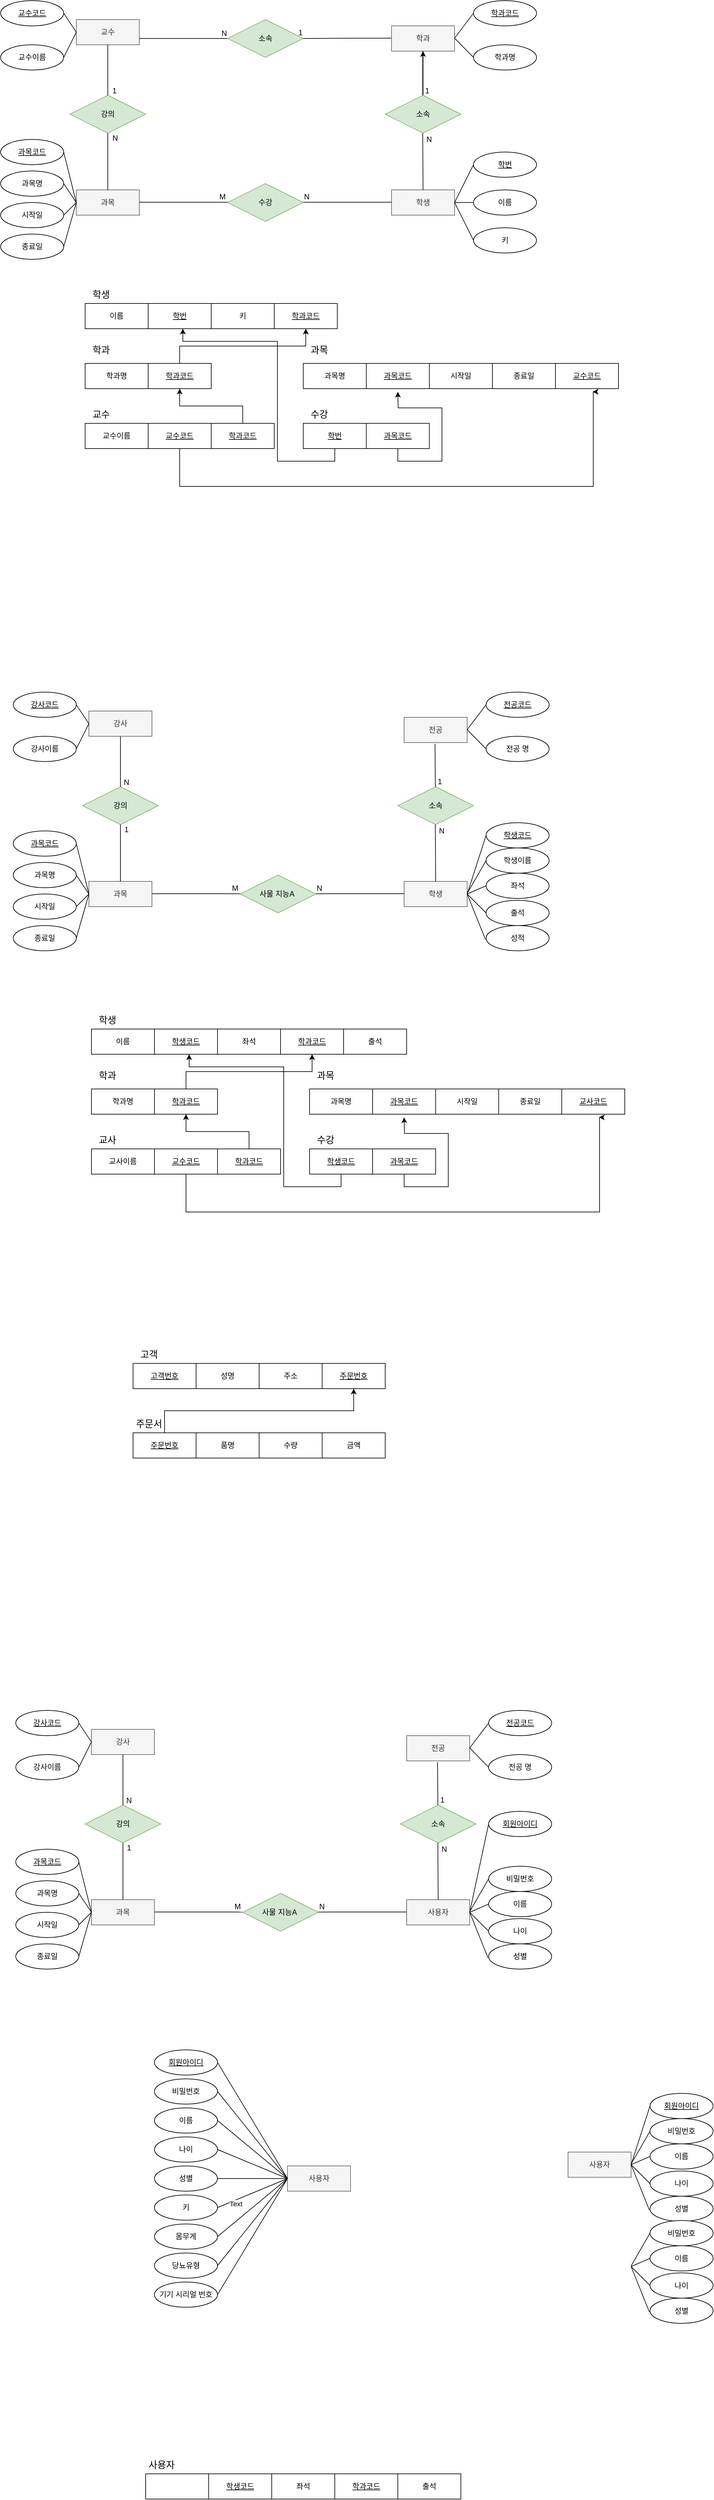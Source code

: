 <mxfile version="22.0.8" type="github">
  <diagram name="페이지-1" id="Q9GPWtl4dz6Prq9a7Tfs">
    <mxGraphModel dx="1434" dy="1951" grid="1" gridSize="10" guides="1" tooltips="1" connect="1" arrows="1" fold="1" page="1" pageScale="1" pageWidth="827" pageHeight="1169" math="0" shadow="0">
      <root>
        <mxCell id="0" />
        <mxCell id="1" parent="0" />
        <mxCell id="AGyuReAx4IVv6xOUwFAU-2" value="과목" style="whiteSpace=wrap;html=1;align=center;fillColor=#f5f5f5;fontColor=#333333;strokeColor=#666666;" parent="1" vertex="1">
          <mxGeometry x="181" y="270" width="100" height="40" as="geometry" />
        </mxCell>
        <mxCell id="AGyuReAx4IVv6xOUwFAU-4" value="학생" style="whiteSpace=wrap;html=1;align=center;fillColor=#f5f5f5;fontColor=#333333;strokeColor=#666666;" parent="1" vertex="1">
          <mxGeometry x="681" y="270" width="100" height="40" as="geometry" />
        </mxCell>
        <mxCell id="ryIB05gUjZDWtRrVTaDK-16" value="" style="endArrow=none;html=1;rounded=0;" parent="1" source="AGyuReAx4IVv6xOUwFAU-3" edge="1">
          <mxGeometry relative="1" as="geometry">
            <mxPoint x="401" y="289.5" as="sourcePoint" />
            <mxPoint x="561" y="289.5" as="targetPoint" />
          </mxGeometry>
        </mxCell>
        <mxCell id="ryIB05gUjZDWtRrVTaDK-18" value="N" style="resizable=0;html=1;whiteSpace=wrap;align=right;verticalAlign=bottom;" parent="ryIB05gUjZDWtRrVTaDK-16" connectable="0" vertex="1">
          <mxGeometry x="1" relative="1" as="geometry">
            <mxPoint x="-8" as="offset" />
          </mxGeometry>
        </mxCell>
        <mxCell id="ryIB05gUjZDWtRrVTaDK-19" value="" style="endArrow=none;html=1;rounded=0;" parent="1" target="AGyuReAx4IVv6xOUwFAU-3" edge="1">
          <mxGeometry relative="1" as="geometry">
            <mxPoint x="401" y="289.5" as="sourcePoint" />
            <mxPoint x="561" y="289.5" as="targetPoint" />
          </mxGeometry>
        </mxCell>
        <mxCell id="ryIB05gUjZDWtRrVTaDK-20" value="M" style="resizable=0;html=1;whiteSpace=wrap;align=left;verticalAlign=bottom;" parent="ryIB05gUjZDWtRrVTaDK-19" connectable="0" vertex="1">
          <mxGeometry x="-1" relative="1" as="geometry">
            <mxPoint x="5" as="offset" />
          </mxGeometry>
        </mxCell>
        <mxCell id="AGyuReAx4IVv6xOUwFAU-3" value="수강" style="shape=rhombus;perimeter=rhombusPerimeter;whiteSpace=wrap;html=1;align=center;fillColor=#d5e8d4;strokeColor=#82b366;" parent="1" vertex="1">
          <mxGeometry x="421" y="260" width="120" height="60" as="geometry" />
        </mxCell>
        <mxCell id="ryIB05gUjZDWtRrVTaDK-22" value="" style="endArrow=none;html=1;rounded=0;" parent="1" edge="1">
          <mxGeometry relative="1" as="geometry">
            <mxPoint x="561" y="289.5" as="sourcePoint" />
            <mxPoint x="681" y="289.5" as="targetPoint" />
          </mxGeometry>
        </mxCell>
        <mxCell id="ryIB05gUjZDWtRrVTaDK-23" value="" style="endArrow=none;html=1;rounded=0;" parent="1" edge="1">
          <mxGeometry relative="1" as="geometry">
            <mxPoint x="281" y="289.5" as="sourcePoint" />
            <mxPoint x="401" y="289.5" as="targetPoint" />
          </mxGeometry>
        </mxCell>
        <mxCell id="ryIB05gUjZDWtRrVTaDK-24" value="강의" style="shape=rhombus;perimeter=rhombusPerimeter;whiteSpace=wrap;html=1;align=center;fillColor=#d5e8d4;strokeColor=#82b366;" parent="1" vertex="1">
          <mxGeometry x="171" y="120" width="120" height="60" as="geometry" />
        </mxCell>
        <mxCell id="ryIB05gUjZDWtRrVTaDK-25" value="" style="endArrow=none;html=1;rounded=0;exitX=0.5;exitY=0;exitDx=0;exitDy=0;entryX=0.5;entryY=1;entryDx=0;entryDy=0;" parent="1" source="AGyuReAx4IVv6xOUwFAU-2" target="ryIB05gUjZDWtRrVTaDK-24" edge="1">
          <mxGeometry relative="1" as="geometry">
            <mxPoint x="230" y="270" as="sourcePoint" />
            <mxPoint x="231" y="190" as="targetPoint" />
          </mxGeometry>
        </mxCell>
        <mxCell id="ryIB05gUjZDWtRrVTaDK-26" value="N" style="resizable=0;html=1;whiteSpace=wrap;align=right;verticalAlign=bottom;" parent="ryIB05gUjZDWtRrVTaDK-25" connectable="0" vertex="1">
          <mxGeometry x="1" relative="1" as="geometry">
            <mxPoint x="17" y="16" as="offset" />
          </mxGeometry>
        </mxCell>
        <mxCell id="ryIB05gUjZDWtRrVTaDK-27" value="" style="endArrow=none;html=1;rounded=0;entryX=0.5;entryY=0;entryDx=0;entryDy=0;" parent="1" target="ryIB05gUjZDWtRrVTaDK-24" edge="1">
          <mxGeometry relative="1" as="geometry">
            <mxPoint x="231" y="40" as="sourcePoint" />
            <mxPoint x="230.5" y="108" as="targetPoint" />
          </mxGeometry>
        </mxCell>
        <mxCell id="ryIB05gUjZDWtRrVTaDK-28" value="1" style="resizable=0;html=1;whiteSpace=wrap;align=right;verticalAlign=bottom;" parent="ryIB05gUjZDWtRrVTaDK-27" connectable="0" vertex="1">
          <mxGeometry x="1" relative="1" as="geometry">
            <mxPoint x="15" y="1" as="offset" />
          </mxGeometry>
        </mxCell>
        <mxCell id="ryIB05gUjZDWtRrVTaDK-29" value="교수" style="whiteSpace=wrap;html=1;align=center;fillColor=#f5f5f5;fontColor=#333333;strokeColor=#666666;" parent="1" vertex="1">
          <mxGeometry x="181" width="100" height="40" as="geometry" />
        </mxCell>
        <mxCell id="ryIB05gUjZDWtRrVTaDK-30" value="" style="endArrow=none;html=1;rounded=0;" parent="1" target="ryIB05gUjZDWtRrVTaDK-32" edge="1">
          <mxGeometry relative="1" as="geometry">
            <mxPoint x="281" y="30" as="sourcePoint" />
            <mxPoint x="411" y="30" as="targetPoint" />
          </mxGeometry>
        </mxCell>
        <mxCell id="ryIB05gUjZDWtRrVTaDK-31" value="N" style="resizable=0;html=1;whiteSpace=wrap;align=right;verticalAlign=bottom;" parent="ryIB05gUjZDWtRrVTaDK-30" connectable="0" vertex="1">
          <mxGeometry x="1" relative="1" as="geometry" />
        </mxCell>
        <mxCell id="ryIB05gUjZDWtRrVTaDK-32" value="소속" style="shape=rhombus;perimeter=rhombusPerimeter;whiteSpace=wrap;html=1;align=center;fillColor=#d5e8d4;strokeColor=#82b366;" parent="1" vertex="1">
          <mxGeometry x="421" width="120" height="60" as="geometry" />
        </mxCell>
        <mxCell id="ryIB05gUjZDWtRrVTaDK-33" value="" style="endArrow=none;html=1;rounded=0;entryX=1;entryY=0.5;entryDx=0;entryDy=0;" parent="1" target="ryIB05gUjZDWtRrVTaDK-32" edge="1">
          <mxGeometry relative="1" as="geometry">
            <mxPoint x="681" y="29.5" as="sourcePoint" />
            <mxPoint x="551" y="29.5" as="targetPoint" />
            <Array as="points">
              <mxPoint x="621" y="29.5" />
            </Array>
          </mxGeometry>
        </mxCell>
        <mxCell id="ryIB05gUjZDWtRrVTaDK-34" value="1" style="resizable=0;html=1;whiteSpace=wrap;align=right;verticalAlign=bottom;" parent="ryIB05gUjZDWtRrVTaDK-33" connectable="0" vertex="1">
          <mxGeometry x="1" relative="1" as="geometry" />
        </mxCell>
        <mxCell id="ryIB05gUjZDWtRrVTaDK-35" value="학과" style="whiteSpace=wrap;html=1;align=center;fillColor=#f5f5f5;fontColor=#333333;strokeColor=#666666;" parent="1" vertex="1">
          <mxGeometry x="681" y="10" width="100" height="40" as="geometry" />
        </mxCell>
        <mxCell id="ryIB05gUjZDWtRrVTaDK-77" value="" style="edgeStyle=orthogonalEdgeStyle;rounded=0;orthogonalLoop=1;jettySize=auto;html=1;" parent="1" source="ryIB05gUjZDWtRrVTaDK-36" target="ryIB05gUjZDWtRrVTaDK-35" edge="1">
          <mxGeometry relative="1" as="geometry" />
        </mxCell>
        <mxCell id="ryIB05gUjZDWtRrVTaDK-36" value="소속" style="shape=rhombus;perimeter=rhombusPerimeter;whiteSpace=wrap;html=1;align=center;fillColor=#d5e8d4;strokeColor=#82b366;" parent="1" vertex="1">
          <mxGeometry x="671" y="120" width="120" height="60" as="geometry" />
        </mxCell>
        <mxCell id="ryIB05gUjZDWtRrVTaDK-37" value="" style="endArrow=none;html=1;rounded=0;" parent="1" edge="1">
          <mxGeometry relative="1" as="geometry">
            <mxPoint x="731" y="270" as="sourcePoint" />
            <mxPoint x="730.5" y="180" as="targetPoint" />
          </mxGeometry>
        </mxCell>
        <mxCell id="ryIB05gUjZDWtRrVTaDK-38" value="N" style="resizable=0;html=1;whiteSpace=wrap;align=right;verticalAlign=bottom;" parent="ryIB05gUjZDWtRrVTaDK-37" connectable="0" vertex="1">
          <mxGeometry x="1" relative="1" as="geometry">
            <mxPoint x="16" y="18" as="offset" />
          </mxGeometry>
        </mxCell>
        <mxCell id="ryIB05gUjZDWtRrVTaDK-42" value="" style="endArrow=none;html=1;rounded=0;" parent="1" edge="1">
          <mxGeometry relative="1" as="geometry">
            <mxPoint x="730.5" y="50" as="sourcePoint" />
            <mxPoint x="730.5" y="120" as="targetPoint" />
          </mxGeometry>
        </mxCell>
        <mxCell id="ryIB05gUjZDWtRrVTaDK-43" value="1" style="resizable=0;html=1;whiteSpace=wrap;align=right;verticalAlign=bottom;" parent="ryIB05gUjZDWtRrVTaDK-42" connectable="0" vertex="1">
          <mxGeometry x="1" relative="1" as="geometry">
            <mxPoint x="12" y="1" as="offset" />
          </mxGeometry>
        </mxCell>
        <mxCell id="ryIB05gUjZDWtRrVTaDK-44" value="교수코드" style="ellipse;whiteSpace=wrap;html=1;align=center;fontStyle=4;" parent="1" vertex="1">
          <mxGeometry x="61" y="-30" width="100" height="40" as="geometry" />
        </mxCell>
        <mxCell id="ryIB05gUjZDWtRrVTaDK-45" value="교수이름" style="ellipse;whiteSpace=wrap;html=1;align=center;" parent="1" vertex="1">
          <mxGeometry x="61" y="40" width="100" height="40" as="geometry" />
        </mxCell>
        <mxCell id="ryIB05gUjZDWtRrVTaDK-48" value="" style="endArrow=none;html=1;rounded=0;entryX=0;entryY=0.5;entryDx=0;entryDy=0;" parent="1" target="ryIB05gUjZDWtRrVTaDK-29" edge="1">
          <mxGeometry relative="1" as="geometry">
            <mxPoint x="161" y="60" as="sourcePoint" />
            <mxPoint x="321" y="60" as="targetPoint" />
          </mxGeometry>
        </mxCell>
        <mxCell id="ryIB05gUjZDWtRrVTaDK-49" value="" style="endArrow=none;html=1;rounded=0;entryX=0;entryY=0.5;entryDx=0;entryDy=0;exitX=1;exitY=0.5;exitDx=0;exitDy=0;" parent="1" source="ryIB05gUjZDWtRrVTaDK-44" target="ryIB05gUjZDWtRrVTaDK-29" edge="1">
          <mxGeometry relative="1" as="geometry">
            <mxPoint x="161" y="10" as="sourcePoint" />
            <mxPoint x="321" y="10" as="targetPoint" />
          </mxGeometry>
        </mxCell>
        <mxCell id="ryIB05gUjZDWtRrVTaDK-50" value="과목코드" style="ellipse;whiteSpace=wrap;html=1;align=center;fontStyle=4;" parent="1" vertex="1">
          <mxGeometry x="61" y="190" width="100" height="40" as="geometry" />
        </mxCell>
        <mxCell id="ryIB05gUjZDWtRrVTaDK-53" value="과목명" style="ellipse;whiteSpace=wrap;html=1;align=center;" parent="1" vertex="1">
          <mxGeometry x="61" y="240" width="100" height="40" as="geometry" />
        </mxCell>
        <mxCell id="ryIB05gUjZDWtRrVTaDK-56" value="종료일" style="ellipse;whiteSpace=wrap;html=1;align=center;" parent="1" vertex="1">
          <mxGeometry x="61" y="340" width="100" height="40" as="geometry" />
        </mxCell>
        <mxCell id="ryIB05gUjZDWtRrVTaDK-57" value="시작일" style="ellipse;whiteSpace=wrap;html=1;align=center;" parent="1" vertex="1">
          <mxGeometry x="61" y="290" width="100" height="40" as="geometry" />
        </mxCell>
        <mxCell id="ryIB05gUjZDWtRrVTaDK-67" value="" style="endArrow=none;html=1;rounded=0;exitX=1;exitY=0.5;exitDx=0;exitDy=0;" parent="1" source="ryIB05gUjZDWtRrVTaDK-50" edge="1">
          <mxGeometry relative="1" as="geometry">
            <mxPoint x="161" y="290" as="sourcePoint" />
            <mxPoint x="181" y="290" as="targetPoint" />
          </mxGeometry>
        </mxCell>
        <mxCell id="ryIB05gUjZDWtRrVTaDK-68" value="" style="endArrow=none;html=1;rounded=0;entryX=0;entryY=0.5;entryDx=0;entryDy=0;exitX=1;exitY=0.5;exitDx=0;exitDy=0;" parent="1" source="ryIB05gUjZDWtRrVTaDK-53" target="AGyuReAx4IVv6xOUwFAU-2" edge="1">
          <mxGeometry relative="1" as="geometry">
            <mxPoint x="161" y="350" as="sourcePoint" />
            <mxPoint x="321" y="350" as="targetPoint" />
            <Array as="points" />
          </mxGeometry>
        </mxCell>
        <mxCell id="ryIB05gUjZDWtRrVTaDK-69" value="" style="endArrow=none;html=1;rounded=0;exitX=1;exitY=0.5;exitDx=0;exitDy=0;" parent="1" source="ryIB05gUjZDWtRrVTaDK-57" edge="1">
          <mxGeometry relative="1" as="geometry">
            <mxPoint x="161" y="404.75" as="sourcePoint" />
            <mxPoint x="181" y="290" as="targetPoint" />
          </mxGeometry>
        </mxCell>
        <mxCell id="ryIB05gUjZDWtRrVTaDK-70" value="" style="endArrow=none;html=1;rounded=0;entryX=0;entryY=0.5;entryDx=0;entryDy=0;exitX=1;exitY=0.5;exitDx=0;exitDy=0;" parent="1" source="ryIB05gUjZDWtRrVTaDK-56" target="AGyuReAx4IVv6xOUwFAU-2" edge="1">
          <mxGeometry relative="1" as="geometry">
            <mxPoint x="171" y="440" as="sourcePoint" />
            <mxPoint x="331" y="440" as="targetPoint" />
          </mxGeometry>
        </mxCell>
        <mxCell id="ryIB05gUjZDWtRrVTaDK-78" value="학과명" style="ellipse;whiteSpace=wrap;html=1;align=center;" parent="1" vertex="1">
          <mxGeometry x="811" y="40" width="100" height="40" as="geometry" />
        </mxCell>
        <mxCell id="ryIB05gUjZDWtRrVTaDK-79" value="학번" style="ellipse;whiteSpace=wrap;html=1;align=center;fontStyle=4;" parent="1" vertex="1">
          <mxGeometry x="811" y="210" width="100" height="40" as="geometry" />
        </mxCell>
        <mxCell id="ryIB05gUjZDWtRrVTaDK-80" value="학과코드" style="ellipse;whiteSpace=wrap;html=1;align=center;fontStyle=4;" parent="1" vertex="1">
          <mxGeometry x="811" y="-30" width="100" height="40" as="geometry" />
        </mxCell>
        <mxCell id="ryIB05gUjZDWtRrVTaDK-81" value="" style="endArrow=none;html=1;rounded=0;entryX=0;entryY=0.5;entryDx=0;entryDy=0;" parent="1" target="ryIB05gUjZDWtRrVTaDK-80" edge="1">
          <mxGeometry relative="1" as="geometry">
            <mxPoint x="781" y="29.5" as="sourcePoint" />
            <mxPoint x="941" y="29.5" as="targetPoint" />
          </mxGeometry>
        </mxCell>
        <mxCell id="ryIB05gUjZDWtRrVTaDK-82" value="" style="endArrow=none;html=1;rounded=0;entryX=0;entryY=0.5;entryDx=0;entryDy=0;" parent="1" target="ryIB05gUjZDWtRrVTaDK-78" edge="1">
          <mxGeometry relative="1" as="geometry">
            <mxPoint x="781" y="29.5" as="sourcePoint" />
            <mxPoint x="941" y="29.5" as="targetPoint" />
          </mxGeometry>
        </mxCell>
        <mxCell id="ryIB05gUjZDWtRrVTaDK-83" value="이름" style="ellipse;whiteSpace=wrap;html=1;align=center;" parent="1" vertex="1">
          <mxGeometry x="811" y="270" width="100" height="40" as="geometry" />
        </mxCell>
        <mxCell id="ryIB05gUjZDWtRrVTaDK-85" value="키" style="ellipse;whiteSpace=wrap;html=1;align=center;" parent="1" vertex="1">
          <mxGeometry x="811" y="330" width="100" height="40" as="geometry" />
        </mxCell>
        <mxCell id="ryIB05gUjZDWtRrVTaDK-86" value="" style="endArrow=none;html=1;rounded=0;entryX=0;entryY=0.5;entryDx=0;entryDy=0;" parent="1" target="ryIB05gUjZDWtRrVTaDK-79" edge="1">
          <mxGeometry relative="1" as="geometry">
            <mxPoint x="781" y="290" as="sourcePoint" />
            <mxPoint x="941" y="290" as="targetPoint" />
          </mxGeometry>
        </mxCell>
        <mxCell id="ryIB05gUjZDWtRrVTaDK-87" value="" style="endArrow=none;html=1;rounded=0;" parent="1" edge="1">
          <mxGeometry relative="1" as="geometry">
            <mxPoint x="781" y="290" as="sourcePoint" />
            <mxPoint x="811" y="290" as="targetPoint" />
          </mxGeometry>
        </mxCell>
        <mxCell id="ryIB05gUjZDWtRrVTaDK-88" value="" style="endArrow=none;html=1;rounded=0;entryX=0;entryY=0.5;entryDx=0;entryDy=0;" parent="1" target="ryIB05gUjZDWtRrVTaDK-85" edge="1">
          <mxGeometry relative="1" as="geometry">
            <mxPoint x="781" y="290" as="sourcePoint" />
            <mxPoint x="941" y="290" as="targetPoint" />
          </mxGeometry>
        </mxCell>
        <mxCell id="ryIB05gUjZDWtRrVTaDK-106" value="이름" style="whiteSpace=wrap;html=1;align=center;" parent="1" vertex="1">
          <mxGeometry x="195" y="450" width="100" height="40" as="geometry" />
        </mxCell>
        <mxCell id="ryIB05gUjZDWtRrVTaDK-107" value="&lt;u&gt;학번&lt;/u&gt;" style="whiteSpace=wrap;html=1;align=center;" parent="1" vertex="1">
          <mxGeometry x="295" y="450" width="100" height="40" as="geometry" />
        </mxCell>
        <mxCell id="ryIB05gUjZDWtRrVTaDK-108" value="키" style="whiteSpace=wrap;html=1;align=center;" parent="1" vertex="1">
          <mxGeometry x="395" y="450" width="100" height="40" as="geometry" />
        </mxCell>
        <mxCell id="ryIB05gUjZDWtRrVTaDK-109" value="&lt;font style=&quot;font-size: 15px;&quot;&gt;학생&lt;/font&gt;" style="text;html=1;align=center;verticalAlign=middle;resizable=0;points=[];autosize=1;strokeColor=none;fillColor=none;" parent="1" vertex="1">
          <mxGeometry x="195" y="420" width="50" height="30" as="geometry" />
        </mxCell>
        <mxCell id="ryIB05gUjZDWtRrVTaDK-111" value="학과명" style="whiteSpace=wrap;html=1;align=center;" parent="1" vertex="1">
          <mxGeometry x="195" y="545" width="100" height="40" as="geometry" />
        </mxCell>
        <mxCell id="ryIB05gUjZDWtRrVTaDK-146" style="edgeStyle=orthogonalEdgeStyle;rounded=0;orthogonalLoop=1;jettySize=auto;html=1;exitX=0.5;exitY=0;exitDx=0;exitDy=0;entryX=0.5;entryY=1;entryDx=0;entryDy=0;" parent="1" source="ryIB05gUjZDWtRrVTaDK-112" target="ryIB05gUjZDWtRrVTaDK-131" edge="1">
          <mxGeometry relative="1" as="geometry" />
        </mxCell>
        <mxCell id="ryIB05gUjZDWtRrVTaDK-112" value="&lt;u&gt;학과코드&lt;/u&gt;" style="whiteSpace=wrap;html=1;align=center;" parent="1" vertex="1">
          <mxGeometry x="295" y="545" width="100" height="40" as="geometry" />
        </mxCell>
        <mxCell id="ryIB05gUjZDWtRrVTaDK-114" value="과목명" style="whiteSpace=wrap;html=1;align=center;" parent="1" vertex="1">
          <mxGeometry x="541" y="545" width="100" height="40" as="geometry" />
        </mxCell>
        <mxCell id="ryIB05gUjZDWtRrVTaDK-115" value="&lt;u&gt;과목코드&lt;/u&gt;" style="whiteSpace=wrap;html=1;align=center;" parent="1" vertex="1">
          <mxGeometry x="641" y="545" width="100" height="40" as="geometry" />
        </mxCell>
        <mxCell id="ryIB05gUjZDWtRrVTaDK-116" value="시작일" style="whiteSpace=wrap;html=1;align=center;" parent="1" vertex="1">
          <mxGeometry x="741" y="545" width="100" height="40" as="geometry" />
        </mxCell>
        <mxCell id="ryIB05gUjZDWtRrVTaDK-117" value="종료일" style="whiteSpace=wrap;html=1;align=center;" parent="1" vertex="1">
          <mxGeometry x="841" y="545" width="100" height="40" as="geometry" />
        </mxCell>
        <mxCell id="ryIB05gUjZDWtRrVTaDK-118" value="&lt;font style=&quot;font-size: 15px;&quot;&gt;학과&lt;/font&gt;" style="text;html=1;align=center;verticalAlign=middle;resizable=0;points=[];autosize=1;strokeColor=none;fillColor=none;" parent="1" vertex="1">
          <mxGeometry x="195" y="508" width="50" height="30" as="geometry" />
        </mxCell>
        <mxCell id="ryIB05gUjZDWtRrVTaDK-119" value="&lt;font style=&quot;font-size: 15px;&quot;&gt;과목&lt;/font&gt;" style="text;html=1;align=center;verticalAlign=middle;resizable=0;points=[];autosize=1;strokeColor=none;fillColor=none;" parent="1" vertex="1">
          <mxGeometry x="541" y="508" width="50" height="30" as="geometry" />
        </mxCell>
        <mxCell id="ryIB05gUjZDWtRrVTaDK-120" value="교수이름" style="whiteSpace=wrap;html=1;align=center;" parent="1" vertex="1">
          <mxGeometry x="195" y="640" width="100" height="40" as="geometry" />
        </mxCell>
        <mxCell id="ryIB05gUjZDWtRrVTaDK-151" style="edgeStyle=orthogonalEdgeStyle;rounded=0;orthogonalLoop=1;jettySize=auto;html=1;exitX=0.5;exitY=1;exitDx=0;exitDy=0;" parent="1" source="ryIB05gUjZDWtRrVTaDK-121" edge="1">
          <mxGeometry relative="1" as="geometry">
            <mxPoint x="1000" y="590" as="targetPoint" />
            <Array as="points">
              <mxPoint x="345" y="740" />
              <mxPoint x="1001" y="740" />
            </Array>
          </mxGeometry>
        </mxCell>
        <mxCell id="ryIB05gUjZDWtRrVTaDK-121" value="&lt;u&gt;교수코드&lt;/u&gt;" style="whiteSpace=wrap;html=1;align=center;" parent="1" vertex="1">
          <mxGeometry x="295" y="640" width="100" height="40" as="geometry" />
        </mxCell>
        <mxCell id="ryIB05gUjZDWtRrVTaDK-122" value="&lt;font style=&quot;font-size: 15px;&quot;&gt;교수&lt;/font&gt;" style="text;html=1;align=center;verticalAlign=middle;resizable=0;points=[];autosize=1;strokeColor=none;fillColor=none;" parent="1" vertex="1">
          <mxGeometry x="195" y="610" width="50" height="30" as="geometry" />
        </mxCell>
        <mxCell id="ryIB05gUjZDWtRrVTaDK-152" style="edgeStyle=orthogonalEdgeStyle;rounded=0;orthogonalLoop=1;jettySize=auto;html=1;exitX=0.5;exitY=1;exitDx=0;exitDy=0;" parent="1" source="ryIB05gUjZDWtRrVTaDK-126" edge="1">
          <mxGeometry relative="1" as="geometry">
            <mxPoint x="350" y="490" as="targetPoint" />
            <Array as="points">
              <mxPoint x="591" y="700" />
              <mxPoint x="500" y="700" />
              <mxPoint x="500" y="510" />
              <mxPoint x="350" y="510" />
            </Array>
          </mxGeometry>
        </mxCell>
        <mxCell id="ryIB05gUjZDWtRrVTaDK-126" value="&lt;u&gt;학번&lt;/u&gt;" style="whiteSpace=wrap;html=1;align=center;" parent="1" vertex="1">
          <mxGeometry x="541" y="640" width="100" height="40" as="geometry" />
        </mxCell>
        <mxCell id="ryIB05gUjZDWtRrVTaDK-147" style="edgeStyle=orthogonalEdgeStyle;rounded=0;orthogonalLoop=1;jettySize=auto;html=1;exitX=0.5;exitY=1;exitDx=0;exitDy=0;" parent="1" source="ryIB05gUjZDWtRrVTaDK-127" edge="1">
          <mxGeometry relative="1" as="geometry">
            <mxPoint x="691" y="590" as="targetPoint" />
          </mxGeometry>
        </mxCell>
        <mxCell id="ryIB05gUjZDWtRrVTaDK-127" value="&lt;u&gt;과목코드&lt;/u&gt;" style="whiteSpace=wrap;html=1;align=center;" parent="1" vertex="1">
          <mxGeometry x="641" y="640" width="100" height="40" as="geometry" />
        </mxCell>
        <mxCell id="ryIB05gUjZDWtRrVTaDK-128" value="&lt;span style=&quot;font-size: 15px;&quot;&gt;수강&lt;/span&gt;" style="text;html=1;align=center;verticalAlign=middle;resizable=0;points=[];autosize=1;strokeColor=none;fillColor=none;" parent="1" vertex="1">
          <mxGeometry x="541" y="610" width="50" height="30" as="geometry" />
        </mxCell>
        <mxCell id="ryIB05gUjZDWtRrVTaDK-129" value="&lt;u&gt;교수코드&lt;/u&gt;" style="whiteSpace=wrap;html=1;align=center;" parent="1" vertex="1">
          <mxGeometry x="941" y="545" width="100" height="40" as="geometry" />
        </mxCell>
        <mxCell id="ryIB05gUjZDWtRrVTaDK-150" style="edgeStyle=orthogonalEdgeStyle;rounded=0;orthogonalLoop=1;jettySize=auto;html=1;exitX=0.5;exitY=0;exitDx=0;exitDy=0;entryX=0.5;entryY=1;entryDx=0;entryDy=0;" parent="1" source="ryIB05gUjZDWtRrVTaDK-130" target="ryIB05gUjZDWtRrVTaDK-112" edge="1">
          <mxGeometry relative="1" as="geometry" />
        </mxCell>
        <mxCell id="ryIB05gUjZDWtRrVTaDK-130" value="&lt;u&gt;학과코드&lt;/u&gt;" style="whiteSpace=wrap;html=1;align=center;" parent="1" vertex="1">
          <mxGeometry x="395" y="640" width="100" height="40" as="geometry" />
        </mxCell>
        <mxCell id="ryIB05gUjZDWtRrVTaDK-131" value="&lt;u&gt;학과코드&lt;/u&gt;" style="whiteSpace=wrap;html=1;align=center;" parent="1" vertex="1">
          <mxGeometry x="495" y="450" width="100" height="40" as="geometry" />
        </mxCell>
        <mxCell id="1ppySApteFcxsuwrAwtB-50" value="과목" style="whiteSpace=wrap;html=1;align=center;fillColor=#f5f5f5;fontColor=#333333;strokeColor=#666666;" parent="1" vertex="1">
          <mxGeometry x="201" y="1366" width="100" height="40" as="geometry" />
        </mxCell>
        <mxCell id="1ppySApteFcxsuwrAwtB-51" value="학생" style="whiteSpace=wrap;html=1;align=center;fillColor=#f5f5f5;fontColor=#333333;strokeColor=#666666;" parent="1" vertex="1">
          <mxGeometry x="701" y="1366" width="100" height="40" as="geometry" />
        </mxCell>
        <mxCell id="1ppySApteFcxsuwrAwtB-52" value="" style="endArrow=none;html=1;rounded=0;" parent="1" source="1ppySApteFcxsuwrAwtB-56" edge="1">
          <mxGeometry relative="1" as="geometry">
            <mxPoint x="421" y="1385.5" as="sourcePoint" />
            <mxPoint x="581" y="1385.5" as="targetPoint" />
          </mxGeometry>
        </mxCell>
        <mxCell id="1ppySApteFcxsuwrAwtB-53" value="N" style="resizable=0;html=1;whiteSpace=wrap;align=right;verticalAlign=bottom;" parent="1ppySApteFcxsuwrAwtB-52" connectable="0" vertex="1">
          <mxGeometry x="1" relative="1" as="geometry">
            <mxPoint x="-8" as="offset" />
          </mxGeometry>
        </mxCell>
        <mxCell id="1ppySApteFcxsuwrAwtB-54" value="" style="endArrow=none;html=1;rounded=0;" parent="1" target="1ppySApteFcxsuwrAwtB-56" edge="1">
          <mxGeometry relative="1" as="geometry">
            <mxPoint x="421" y="1385.5" as="sourcePoint" />
            <mxPoint x="581" y="1385.5" as="targetPoint" />
          </mxGeometry>
        </mxCell>
        <mxCell id="1ppySApteFcxsuwrAwtB-55" value="M" style="resizable=0;html=1;whiteSpace=wrap;align=left;verticalAlign=bottom;" parent="1ppySApteFcxsuwrAwtB-54" connectable="0" vertex="1">
          <mxGeometry x="-1" relative="1" as="geometry">
            <mxPoint x="5" as="offset" />
          </mxGeometry>
        </mxCell>
        <mxCell id="1ppySApteFcxsuwrAwtB-56" value="사물 지능A&amp;nbsp;" style="shape=rhombus;perimeter=rhombusPerimeter;whiteSpace=wrap;html=1;align=center;fillColor=#d5e8d4;strokeColor=#82b366;" parent="1" vertex="1">
          <mxGeometry x="441" y="1356" width="120" height="60" as="geometry" />
        </mxCell>
        <mxCell id="1ppySApteFcxsuwrAwtB-57" value="" style="endArrow=none;html=1;rounded=0;" parent="1" edge="1">
          <mxGeometry relative="1" as="geometry">
            <mxPoint x="581" y="1385.5" as="sourcePoint" />
            <mxPoint x="701" y="1385.5" as="targetPoint" />
          </mxGeometry>
        </mxCell>
        <mxCell id="1ppySApteFcxsuwrAwtB-58" value="" style="endArrow=none;html=1;rounded=0;" parent="1" edge="1">
          <mxGeometry relative="1" as="geometry">
            <mxPoint x="301" y="1385.5" as="sourcePoint" />
            <mxPoint x="421" y="1385.5" as="targetPoint" />
          </mxGeometry>
        </mxCell>
        <mxCell id="1ppySApteFcxsuwrAwtB-59" value="강의" style="shape=rhombus;perimeter=rhombusPerimeter;whiteSpace=wrap;html=1;align=center;fillColor=#d5e8d4;strokeColor=#82b366;" parent="1" vertex="1">
          <mxGeometry x="191" y="1216" width="120" height="60" as="geometry" />
        </mxCell>
        <mxCell id="1ppySApteFcxsuwrAwtB-60" value="" style="endArrow=none;html=1;rounded=0;exitX=0.5;exitY=0;exitDx=0;exitDy=0;entryX=0.5;entryY=1;entryDx=0;entryDy=0;" parent="1" source="1ppySApteFcxsuwrAwtB-50" target="1ppySApteFcxsuwrAwtB-59" edge="1">
          <mxGeometry relative="1" as="geometry">
            <mxPoint x="250" y="1366" as="sourcePoint" />
            <mxPoint x="251" y="1286" as="targetPoint" />
          </mxGeometry>
        </mxCell>
        <mxCell id="1ppySApteFcxsuwrAwtB-61" value="1" style="resizable=0;html=1;whiteSpace=wrap;align=right;verticalAlign=bottom;" parent="1ppySApteFcxsuwrAwtB-60" connectable="0" vertex="1">
          <mxGeometry x="1" relative="1" as="geometry">
            <mxPoint x="14" y="16" as="offset" />
          </mxGeometry>
        </mxCell>
        <mxCell id="1ppySApteFcxsuwrAwtB-62" value="" style="endArrow=none;html=1;rounded=0;entryX=0.5;entryY=0;entryDx=0;entryDy=0;" parent="1" target="1ppySApteFcxsuwrAwtB-59" edge="1">
          <mxGeometry relative="1" as="geometry">
            <mxPoint x="251" y="1136" as="sourcePoint" />
            <mxPoint x="250.5" y="1204" as="targetPoint" />
          </mxGeometry>
        </mxCell>
        <mxCell id="1ppySApteFcxsuwrAwtB-63" value="N" style="resizable=0;html=1;whiteSpace=wrap;align=right;verticalAlign=bottom;" parent="1ppySApteFcxsuwrAwtB-62" connectable="0" vertex="1">
          <mxGeometry x="1" relative="1" as="geometry">
            <mxPoint x="15" y="1" as="offset" />
          </mxGeometry>
        </mxCell>
        <mxCell id="1ppySApteFcxsuwrAwtB-64" value="강사" style="whiteSpace=wrap;html=1;align=center;fillColor=#f5f5f5;fontColor=#333333;strokeColor=#666666;" parent="1" vertex="1">
          <mxGeometry x="201" y="1096" width="100" height="40" as="geometry" />
        </mxCell>
        <mxCell id="1ppySApteFcxsuwrAwtB-70" value="전공" style="whiteSpace=wrap;html=1;align=center;fillColor=#f5f5f5;fontColor=#333333;strokeColor=#666666;" parent="1" vertex="1">
          <mxGeometry x="701" y="1106" width="100" height="40" as="geometry" />
        </mxCell>
        <mxCell id="1ppySApteFcxsuwrAwtB-72" value="소속" style="shape=rhombus;perimeter=rhombusPerimeter;whiteSpace=wrap;html=1;align=center;fillColor=#d5e8d4;strokeColor=#82b366;" parent="1" vertex="1">
          <mxGeometry x="691" y="1216" width="120" height="60" as="geometry" />
        </mxCell>
        <mxCell id="1ppySApteFcxsuwrAwtB-73" value="" style="endArrow=none;html=1;rounded=0;" parent="1" edge="1">
          <mxGeometry relative="1" as="geometry">
            <mxPoint x="751" y="1366" as="sourcePoint" />
            <mxPoint x="750.5" y="1276" as="targetPoint" />
          </mxGeometry>
        </mxCell>
        <mxCell id="1ppySApteFcxsuwrAwtB-74" value="N" style="resizable=0;html=1;whiteSpace=wrap;align=right;verticalAlign=bottom;" parent="1ppySApteFcxsuwrAwtB-73" connectable="0" vertex="1">
          <mxGeometry x="1" relative="1" as="geometry">
            <mxPoint x="16" y="18" as="offset" />
          </mxGeometry>
        </mxCell>
        <mxCell id="1ppySApteFcxsuwrAwtB-75" value="" style="endArrow=none;html=1;rounded=0;" parent="1" edge="1">
          <mxGeometry relative="1" as="geometry">
            <mxPoint x="750" y="1148" as="sourcePoint" />
            <mxPoint x="750.5" y="1216" as="targetPoint" />
          </mxGeometry>
        </mxCell>
        <mxCell id="1ppySApteFcxsuwrAwtB-76" value="1" style="resizable=0;html=1;whiteSpace=wrap;align=right;verticalAlign=bottom;" parent="1ppySApteFcxsuwrAwtB-75" connectable="0" vertex="1">
          <mxGeometry x="1" relative="1" as="geometry">
            <mxPoint x="12" y="1" as="offset" />
          </mxGeometry>
        </mxCell>
        <mxCell id="1ppySApteFcxsuwrAwtB-77" value="강사코드" style="ellipse;whiteSpace=wrap;html=1;align=center;fontStyle=4;" parent="1" vertex="1">
          <mxGeometry x="81" y="1066" width="100" height="40" as="geometry" />
        </mxCell>
        <mxCell id="1ppySApteFcxsuwrAwtB-78" value="강사이름" style="ellipse;whiteSpace=wrap;html=1;align=center;" parent="1" vertex="1">
          <mxGeometry x="81" y="1136" width="100" height="40" as="geometry" />
        </mxCell>
        <mxCell id="1ppySApteFcxsuwrAwtB-79" value="" style="endArrow=none;html=1;rounded=0;entryX=0;entryY=0.5;entryDx=0;entryDy=0;" parent="1" target="1ppySApteFcxsuwrAwtB-64" edge="1">
          <mxGeometry relative="1" as="geometry">
            <mxPoint x="181" y="1156" as="sourcePoint" />
            <mxPoint x="341" y="1156" as="targetPoint" />
          </mxGeometry>
        </mxCell>
        <mxCell id="1ppySApteFcxsuwrAwtB-80" value="" style="endArrow=none;html=1;rounded=0;entryX=0;entryY=0.5;entryDx=0;entryDy=0;exitX=1;exitY=0.5;exitDx=0;exitDy=0;" parent="1" source="1ppySApteFcxsuwrAwtB-77" target="1ppySApteFcxsuwrAwtB-64" edge="1">
          <mxGeometry relative="1" as="geometry">
            <mxPoint x="181" y="1106" as="sourcePoint" />
            <mxPoint x="341" y="1106" as="targetPoint" />
          </mxGeometry>
        </mxCell>
        <mxCell id="1ppySApteFcxsuwrAwtB-81" value="과목코드" style="ellipse;whiteSpace=wrap;html=1;align=center;fontStyle=4;" parent="1" vertex="1">
          <mxGeometry x="81" y="1286" width="100" height="40" as="geometry" />
        </mxCell>
        <mxCell id="1ppySApteFcxsuwrAwtB-82" value="과목명" style="ellipse;whiteSpace=wrap;html=1;align=center;" parent="1" vertex="1">
          <mxGeometry x="81" y="1336" width="100" height="40" as="geometry" />
        </mxCell>
        <mxCell id="1ppySApteFcxsuwrAwtB-83" value="종료일" style="ellipse;whiteSpace=wrap;html=1;align=center;" parent="1" vertex="1">
          <mxGeometry x="81" y="1436" width="100" height="40" as="geometry" />
        </mxCell>
        <mxCell id="1ppySApteFcxsuwrAwtB-84" value="시작일" style="ellipse;whiteSpace=wrap;html=1;align=center;" parent="1" vertex="1">
          <mxGeometry x="81" y="1386" width="100" height="40" as="geometry" />
        </mxCell>
        <mxCell id="1ppySApteFcxsuwrAwtB-85" value="" style="endArrow=none;html=1;rounded=0;exitX=1;exitY=0.5;exitDx=0;exitDy=0;" parent="1" source="1ppySApteFcxsuwrAwtB-81" edge="1">
          <mxGeometry relative="1" as="geometry">
            <mxPoint x="181" y="1386" as="sourcePoint" />
            <mxPoint x="201" y="1386" as="targetPoint" />
          </mxGeometry>
        </mxCell>
        <mxCell id="1ppySApteFcxsuwrAwtB-86" value="" style="endArrow=none;html=1;rounded=0;entryX=0;entryY=0.5;entryDx=0;entryDy=0;exitX=1;exitY=0.5;exitDx=0;exitDy=0;" parent="1" source="1ppySApteFcxsuwrAwtB-82" target="1ppySApteFcxsuwrAwtB-50" edge="1">
          <mxGeometry relative="1" as="geometry">
            <mxPoint x="181" y="1446" as="sourcePoint" />
            <mxPoint x="341" y="1446" as="targetPoint" />
            <Array as="points" />
          </mxGeometry>
        </mxCell>
        <mxCell id="1ppySApteFcxsuwrAwtB-87" value="" style="endArrow=none;html=1;rounded=0;exitX=1;exitY=0.5;exitDx=0;exitDy=0;" parent="1" source="1ppySApteFcxsuwrAwtB-84" edge="1">
          <mxGeometry relative="1" as="geometry">
            <mxPoint x="181" y="1500.75" as="sourcePoint" />
            <mxPoint x="201" y="1386" as="targetPoint" />
          </mxGeometry>
        </mxCell>
        <mxCell id="1ppySApteFcxsuwrAwtB-88" value="" style="endArrow=none;html=1;rounded=0;entryX=0;entryY=0.5;entryDx=0;entryDy=0;exitX=1;exitY=0.5;exitDx=0;exitDy=0;" parent="1" source="1ppySApteFcxsuwrAwtB-83" target="1ppySApteFcxsuwrAwtB-50" edge="1">
          <mxGeometry relative="1" as="geometry">
            <mxPoint x="191" y="1536" as="sourcePoint" />
            <mxPoint x="351" y="1536" as="targetPoint" />
          </mxGeometry>
        </mxCell>
        <mxCell id="1ppySApteFcxsuwrAwtB-89" value="전공 명" style="ellipse;whiteSpace=wrap;html=1;align=center;" parent="1" vertex="1">
          <mxGeometry x="831" y="1136" width="100" height="40" as="geometry" />
        </mxCell>
        <mxCell id="1ppySApteFcxsuwrAwtB-90" value="학생코드" style="ellipse;whiteSpace=wrap;html=1;align=center;fontStyle=4;" parent="1" vertex="1">
          <mxGeometry x="831" y="1273" width="100" height="40" as="geometry" />
        </mxCell>
        <mxCell id="1ppySApteFcxsuwrAwtB-91" value="전공코드" style="ellipse;whiteSpace=wrap;html=1;align=center;fontStyle=4;" parent="1" vertex="1">
          <mxGeometry x="831" y="1066" width="100" height="40" as="geometry" />
        </mxCell>
        <mxCell id="1ppySApteFcxsuwrAwtB-92" value="" style="endArrow=none;html=1;rounded=0;entryX=0;entryY=0.5;entryDx=0;entryDy=0;" parent="1" target="1ppySApteFcxsuwrAwtB-91" edge="1">
          <mxGeometry relative="1" as="geometry">
            <mxPoint x="801" y="1125.5" as="sourcePoint" />
            <mxPoint x="961" y="1125.5" as="targetPoint" />
          </mxGeometry>
        </mxCell>
        <mxCell id="1ppySApteFcxsuwrAwtB-93" value="" style="endArrow=none;html=1;rounded=0;entryX=0;entryY=0.5;entryDx=0;entryDy=0;" parent="1" target="1ppySApteFcxsuwrAwtB-89" edge="1">
          <mxGeometry relative="1" as="geometry">
            <mxPoint x="801" y="1125.5" as="sourcePoint" />
            <mxPoint x="961" y="1125.5" as="targetPoint" />
          </mxGeometry>
        </mxCell>
        <mxCell id="1ppySApteFcxsuwrAwtB-94" value="학생이름" style="ellipse;whiteSpace=wrap;html=1;align=center;" parent="1" vertex="1">
          <mxGeometry x="831" y="1313" width="100" height="40" as="geometry" />
        </mxCell>
        <mxCell id="1ppySApteFcxsuwrAwtB-95" value="좌석" style="ellipse;whiteSpace=wrap;html=1;align=center;" parent="1" vertex="1">
          <mxGeometry x="831" y="1353" width="100" height="40" as="geometry" />
        </mxCell>
        <mxCell id="1ppySApteFcxsuwrAwtB-96" value="" style="endArrow=none;html=1;rounded=0;entryX=0;entryY=0.5;entryDx=0;entryDy=0;" parent="1" target="1ppySApteFcxsuwrAwtB-90" edge="1">
          <mxGeometry relative="1" as="geometry">
            <mxPoint x="801" y="1386" as="sourcePoint" />
            <mxPoint x="961" y="1386" as="targetPoint" />
          </mxGeometry>
        </mxCell>
        <mxCell id="1ppySApteFcxsuwrAwtB-97" value="" style="endArrow=none;html=1;rounded=0;entryX=0;entryY=0.5;entryDx=0;entryDy=0;" parent="1" target="1ppySApteFcxsuwrAwtB-95" edge="1">
          <mxGeometry relative="1" as="geometry">
            <mxPoint x="801" y="1386" as="sourcePoint" />
            <mxPoint x="831" y="1386" as="targetPoint" />
          </mxGeometry>
        </mxCell>
        <mxCell id="1ppySApteFcxsuwrAwtB-101" value="" style="endArrow=none;html=1;rounded=0;entryX=0;entryY=0.5;entryDx=0;entryDy=0;" parent="1" target="1ppySApteFcxsuwrAwtB-94" edge="1">
          <mxGeometry relative="1" as="geometry">
            <mxPoint x="801" y="1385" as="sourcePoint" />
            <mxPoint x="961" y="1385" as="targetPoint" />
          </mxGeometry>
        </mxCell>
        <mxCell id="1ppySApteFcxsuwrAwtB-102" value="출석" style="ellipse;whiteSpace=wrap;html=1;align=center;" parent="1" vertex="1">
          <mxGeometry x="831" y="1396" width="100" height="40" as="geometry" />
        </mxCell>
        <mxCell id="1ppySApteFcxsuwrAwtB-103" value="성적" style="ellipse;whiteSpace=wrap;html=1;align=center;" parent="1" vertex="1">
          <mxGeometry x="831" y="1436" width="100" height="40" as="geometry" />
        </mxCell>
        <mxCell id="1ppySApteFcxsuwrAwtB-104" value="" style="endArrow=none;html=1;rounded=0;entryX=0;entryY=0.5;entryDx=0;entryDy=0;exitX=1;exitY=0.5;exitDx=0;exitDy=0;" parent="1" source="1ppySApteFcxsuwrAwtB-51" target="1ppySApteFcxsuwrAwtB-102" edge="1">
          <mxGeometry relative="1" as="geometry">
            <mxPoint x="811" y="1396" as="sourcePoint" />
            <mxPoint x="841" y="1383" as="targetPoint" />
          </mxGeometry>
        </mxCell>
        <mxCell id="1ppySApteFcxsuwrAwtB-105" value="" style="endArrow=none;html=1;rounded=0;exitX=1;exitY=0.5;exitDx=0;exitDy=0;" parent="1" source="1ppySApteFcxsuwrAwtB-51" edge="1">
          <mxGeometry relative="1" as="geometry">
            <mxPoint x="821" y="1406" as="sourcePoint" />
            <mxPoint x="830" y="1458" as="targetPoint" />
          </mxGeometry>
        </mxCell>
        <mxCell id="1ppySApteFcxsuwrAwtB-111" value="이름" style="whiteSpace=wrap;html=1;align=center;" parent="1" vertex="1">
          <mxGeometry x="205" y="1600" width="100" height="40" as="geometry" />
        </mxCell>
        <mxCell id="1ppySApteFcxsuwrAwtB-112" value="&lt;u&gt;학생코드&lt;/u&gt;" style="whiteSpace=wrap;html=1;align=center;" parent="1" vertex="1">
          <mxGeometry x="305" y="1600" width="100" height="40" as="geometry" />
        </mxCell>
        <mxCell id="1ppySApteFcxsuwrAwtB-113" value="좌석" style="whiteSpace=wrap;html=1;align=center;" parent="1" vertex="1">
          <mxGeometry x="405" y="1600" width="100" height="40" as="geometry" />
        </mxCell>
        <mxCell id="1ppySApteFcxsuwrAwtB-114" value="&lt;font style=&quot;font-size: 15px;&quot;&gt;학생&lt;/font&gt;" style="text;html=1;align=center;verticalAlign=middle;resizable=0;points=[];autosize=1;strokeColor=none;fillColor=none;" parent="1" vertex="1">
          <mxGeometry x="205" y="1570" width="50" height="30" as="geometry" />
        </mxCell>
        <mxCell id="1ppySApteFcxsuwrAwtB-115" value="학과명" style="whiteSpace=wrap;html=1;align=center;" parent="1" vertex="1">
          <mxGeometry x="205" y="1695" width="100" height="40" as="geometry" />
        </mxCell>
        <mxCell id="1ppySApteFcxsuwrAwtB-116" style="edgeStyle=orthogonalEdgeStyle;rounded=0;orthogonalLoop=1;jettySize=auto;html=1;exitX=0.5;exitY=0;exitDx=0;exitDy=0;entryX=0.5;entryY=1;entryDx=0;entryDy=0;" parent="1" source="1ppySApteFcxsuwrAwtB-117" target="1ppySApteFcxsuwrAwtB-136" edge="1">
          <mxGeometry relative="1" as="geometry" />
        </mxCell>
        <mxCell id="1ppySApteFcxsuwrAwtB-117" value="&lt;u&gt;학과코드&lt;/u&gt;" style="whiteSpace=wrap;html=1;align=center;" parent="1" vertex="1">
          <mxGeometry x="305" y="1695" width="100" height="40" as="geometry" />
        </mxCell>
        <mxCell id="1ppySApteFcxsuwrAwtB-118" value="과목명" style="whiteSpace=wrap;html=1;align=center;" parent="1" vertex="1">
          <mxGeometry x="551" y="1695" width="100" height="40" as="geometry" />
        </mxCell>
        <mxCell id="1ppySApteFcxsuwrAwtB-119" value="&lt;u&gt;과목코드&lt;/u&gt;" style="whiteSpace=wrap;html=1;align=center;" parent="1" vertex="1">
          <mxGeometry x="651" y="1695" width="100" height="40" as="geometry" />
        </mxCell>
        <mxCell id="1ppySApteFcxsuwrAwtB-120" value="시작일" style="whiteSpace=wrap;html=1;align=center;" parent="1" vertex="1">
          <mxGeometry x="751" y="1695" width="100" height="40" as="geometry" />
        </mxCell>
        <mxCell id="1ppySApteFcxsuwrAwtB-121" value="종료일" style="whiteSpace=wrap;html=1;align=center;" parent="1" vertex="1">
          <mxGeometry x="851" y="1695" width="100" height="40" as="geometry" />
        </mxCell>
        <mxCell id="1ppySApteFcxsuwrAwtB-122" value="&lt;font style=&quot;font-size: 15px;&quot;&gt;학과&lt;/font&gt;" style="text;html=1;align=center;verticalAlign=middle;resizable=0;points=[];autosize=1;strokeColor=none;fillColor=none;" parent="1" vertex="1">
          <mxGeometry x="205" y="1658" width="50" height="30" as="geometry" />
        </mxCell>
        <mxCell id="1ppySApteFcxsuwrAwtB-123" value="&lt;font style=&quot;font-size: 15px;&quot;&gt;과목&lt;/font&gt;" style="text;html=1;align=center;verticalAlign=middle;resizable=0;points=[];autosize=1;strokeColor=none;fillColor=none;" parent="1" vertex="1">
          <mxGeometry x="551" y="1658" width="50" height="30" as="geometry" />
        </mxCell>
        <mxCell id="1ppySApteFcxsuwrAwtB-124" value="교사이름" style="whiteSpace=wrap;html=1;align=center;" parent="1" vertex="1">
          <mxGeometry x="205" y="1790" width="100" height="40" as="geometry" />
        </mxCell>
        <mxCell id="1ppySApteFcxsuwrAwtB-125" style="edgeStyle=orthogonalEdgeStyle;rounded=0;orthogonalLoop=1;jettySize=auto;html=1;exitX=0.5;exitY=1;exitDx=0;exitDy=0;" parent="1" source="1ppySApteFcxsuwrAwtB-126" edge="1">
          <mxGeometry relative="1" as="geometry">
            <mxPoint x="1010" y="1740" as="targetPoint" />
            <Array as="points">
              <mxPoint x="355" y="1890" />
              <mxPoint x="1011" y="1890" />
            </Array>
          </mxGeometry>
        </mxCell>
        <mxCell id="1ppySApteFcxsuwrAwtB-126" value="&lt;u&gt;교수코드&lt;/u&gt;" style="whiteSpace=wrap;html=1;align=center;" parent="1" vertex="1">
          <mxGeometry x="305" y="1790" width="100" height="40" as="geometry" />
        </mxCell>
        <mxCell id="1ppySApteFcxsuwrAwtB-127" value="&lt;font style=&quot;font-size: 15px;&quot;&gt;교사&lt;/font&gt;" style="text;html=1;align=center;verticalAlign=middle;resizable=0;points=[];autosize=1;strokeColor=none;fillColor=none;" parent="1" vertex="1">
          <mxGeometry x="205" y="1760" width="50" height="30" as="geometry" />
        </mxCell>
        <mxCell id="1ppySApteFcxsuwrAwtB-128" style="edgeStyle=orthogonalEdgeStyle;rounded=0;orthogonalLoop=1;jettySize=auto;html=1;exitX=0.5;exitY=1;exitDx=0;exitDy=0;" parent="1" source="1ppySApteFcxsuwrAwtB-129" edge="1">
          <mxGeometry relative="1" as="geometry">
            <mxPoint x="360" y="1640" as="targetPoint" />
            <Array as="points">
              <mxPoint x="601" y="1850" />
              <mxPoint x="510" y="1850" />
              <mxPoint x="510" y="1660" />
              <mxPoint x="360" y="1660" />
            </Array>
          </mxGeometry>
        </mxCell>
        <mxCell id="1ppySApteFcxsuwrAwtB-129" value="&lt;u&gt;학생코드&lt;/u&gt;" style="whiteSpace=wrap;html=1;align=center;" parent="1" vertex="1">
          <mxGeometry x="551" y="1790" width="100" height="40" as="geometry" />
        </mxCell>
        <mxCell id="1ppySApteFcxsuwrAwtB-130" style="edgeStyle=orthogonalEdgeStyle;rounded=0;orthogonalLoop=1;jettySize=auto;html=1;exitX=0.5;exitY=1;exitDx=0;exitDy=0;" parent="1" source="1ppySApteFcxsuwrAwtB-131" edge="1">
          <mxGeometry relative="1" as="geometry">
            <mxPoint x="701" y="1740" as="targetPoint" />
          </mxGeometry>
        </mxCell>
        <mxCell id="1ppySApteFcxsuwrAwtB-131" value="&lt;u&gt;과목코드&lt;/u&gt;" style="whiteSpace=wrap;html=1;align=center;" parent="1" vertex="1">
          <mxGeometry x="651" y="1790" width="100" height="40" as="geometry" />
        </mxCell>
        <mxCell id="1ppySApteFcxsuwrAwtB-132" value="&lt;span style=&quot;font-size: 15px;&quot;&gt;수강&lt;/span&gt;" style="text;html=1;align=center;verticalAlign=middle;resizable=0;points=[];autosize=1;strokeColor=none;fillColor=none;" parent="1" vertex="1">
          <mxGeometry x="551" y="1760" width="50" height="30" as="geometry" />
        </mxCell>
        <mxCell id="1ppySApteFcxsuwrAwtB-133" value="&lt;u&gt;교사코드&lt;/u&gt;" style="whiteSpace=wrap;html=1;align=center;" parent="1" vertex="1">
          <mxGeometry x="951" y="1695" width="100" height="40" as="geometry" />
        </mxCell>
        <mxCell id="1ppySApteFcxsuwrAwtB-134" style="edgeStyle=orthogonalEdgeStyle;rounded=0;orthogonalLoop=1;jettySize=auto;html=1;exitX=0.5;exitY=0;exitDx=0;exitDy=0;entryX=0.5;entryY=1;entryDx=0;entryDy=0;" parent="1" source="1ppySApteFcxsuwrAwtB-135" target="1ppySApteFcxsuwrAwtB-117" edge="1">
          <mxGeometry relative="1" as="geometry" />
        </mxCell>
        <mxCell id="1ppySApteFcxsuwrAwtB-135" value="&lt;u&gt;학과코드&lt;/u&gt;" style="whiteSpace=wrap;html=1;align=center;" parent="1" vertex="1">
          <mxGeometry x="405" y="1790" width="100" height="40" as="geometry" />
        </mxCell>
        <mxCell id="1ppySApteFcxsuwrAwtB-136" value="&lt;u&gt;학과코드&lt;/u&gt;" style="whiteSpace=wrap;html=1;align=center;" parent="1" vertex="1">
          <mxGeometry x="505" y="1600" width="100" height="40" as="geometry" />
        </mxCell>
        <mxCell id="1ppySApteFcxsuwrAwtB-137" value="출석" style="whiteSpace=wrap;html=1;align=center;" parent="1" vertex="1">
          <mxGeometry x="605" y="1600" width="100" height="40" as="geometry" />
        </mxCell>
        <mxCell id="me-zzTVEZXQxd7xdhl99-1" value="성명" style="whiteSpace=wrap;html=1;align=center;" parent="1" vertex="1">
          <mxGeometry x="371" y="2130" width="100" height="40" as="geometry" />
        </mxCell>
        <mxCell id="me-zzTVEZXQxd7xdhl99-2" value="주소" style="whiteSpace=wrap;html=1;align=center;" parent="1" vertex="1">
          <mxGeometry x="471" y="2130" width="100" height="40" as="geometry" />
        </mxCell>
        <mxCell id="me-zzTVEZXQxd7xdhl99-4" value="&lt;span style=&quot;font-size: 15px;&quot;&gt;고객&lt;/span&gt;" style="text;html=1;align=center;verticalAlign=middle;resizable=0;points=[];autosize=1;strokeColor=none;fillColor=none;" parent="1" vertex="1">
          <mxGeometry x="271" y="2100" width="50" height="30" as="geometry" />
        </mxCell>
        <mxCell id="me-zzTVEZXQxd7xdhl99-5" value="&lt;u&gt;고객번호&lt;/u&gt;" style="whiteSpace=wrap;html=1;align=center;" parent="1" vertex="1">
          <mxGeometry x="271" y="2130" width="100" height="40" as="geometry" />
        </mxCell>
        <mxCell id="me-zzTVEZXQxd7xdhl99-6" value="품명" style="whiteSpace=wrap;html=1;align=center;" parent="1" vertex="1">
          <mxGeometry x="371" y="2240" width="100" height="40" as="geometry" />
        </mxCell>
        <mxCell id="me-zzTVEZXQxd7xdhl99-7" value="수량" style="whiteSpace=wrap;html=1;align=center;" parent="1" vertex="1">
          <mxGeometry x="471" y="2240" width="100" height="40" as="geometry" />
        </mxCell>
        <mxCell id="me-zzTVEZXQxd7xdhl99-8" value="금액" style="whiteSpace=wrap;html=1;align=center;" parent="1" vertex="1">
          <mxGeometry x="571" y="2240" width="100" height="40" as="geometry" />
        </mxCell>
        <mxCell id="me-zzTVEZXQxd7xdhl99-9" value="&lt;span style=&quot;font-size: 15px;&quot;&gt;주문서&lt;/span&gt;" style="text;html=1;align=center;verticalAlign=middle;resizable=0;points=[];autosize=1;strokeColor=none;fillColor=none;" parent="1" vertex="1">
          <mxGeometry x="261" y="2210" width="70" height="30" as="geometry" />
        </mxCell>
        <mxCell id="me-zzTVEZXQxd7xdhl99-12" style="edgeStyle=orthogonalEdgeStyle;rounded=0;orthogonalLoop=1;jettySize=auto;html=1;exitX=0.5;exitY=0;exitDx=0;exitDy=0;entryX=0.5;entryY=1;entryDx=0;entryDy=0;" parent="1" source="me-zzTVEZXQxd7xdhl99-10" target="me-zzTVEZXQxd7xdhl99-11" edge="1">
          <mxGeometry relative="1" as="geometry" />
        </mxCell>
        <mxCell id="me-zzTVEZXQxd7xdhl99-10" value="&lt;u&gt;주문번호&lt;/u&gt;" style="whiteSpace=wrap;html=1;align=center;" parent="1" vertex="1">
          <mxGeometry x="271" y="2240" width="100" height="40" as="geometry" />
        </mxCell>
        <mxCell id="me-zzTVEZXQxd7xdhl99-11" value="&lt;u&gt;주문번호&lt;/u&gt;" style="whiteSpace=wrap;html=1;align=center;" parent="1" vertex="1">
          <mxGeometry x="571" y="2130" width="100" height="40" as="geometry" />
        </mxCell>
        <mxCell id="Lad_qdYqStw2mXV45Vpa-8" value="" style="whiteSpace=wrap;html=1;align=center;" parent="1" vertex="1">
          <mxGeometry x="291" y="3890" width="100" height="40" as="geometry" />
        </mxCell>
        <mxCell id="Lad_qdYqStw2mXV45Vpa-9" value="&lt;u&gt;학생코드&lt;/u&gt;" style="whiteSpace=wrap;html=1;align=center;" parent="1" vertex="1">
          <mxGeometry x="391" y="3890" width="100" height="40" as="geometry" />
        </mxCell>
        <mxCell id="Lad_qdYqStw2mXV45Vpa-10" value="좌석" style="whiteSpace=wrap;html=1;align=center;" parent="1" vertex="1">
          <mxGeometry x="491" y="3890" width="100" height="40" as="geometry" />
        </mxCell>
        <mxCell id="Lad_qdYqStw2mXV45Vpa-11" value="&lt;font style=&quot;font-size: 15px;&quot;&gt;사용자&lt;/font&gt;" style="text;html=1;align=center;verticalAlign=middle;resizable=0;points=[];autosize=1;strokeColor=none;fillColor=none;" parent="1" vertex="1">
          <mxGeometry x="281" y="3860" width="70" height="30" as="geometry" />
        </mxCell>
        <mxCell id="Lad_qdYqStw2mXV45Vpa-12" value="&lt;u&gt;학과코드&lt;/u&gt;" style="whiteSpace=wrap;html=1;align=center;" parent="1" vertex="1">
          <mxGeometry x="591" y="3890" width="100" height="40" as="geometry" />
        </mxCell>
        <mxCell id="Lad_qdYqStw2mXV45Vpa-13" value="출석" style="whiteSpace=wrap;html=1;align=center;" parent="1" vertex="1">
          <mxGeometry x="691" y="3890" width="100" height="40" as="geometry" />
        </mxCell>
        <mxCell id="KppniZACtA5Ze27jZTz4-1" value="과목" style="whiteSpace=wrap;html=1;align=center;fillColor=#f5f5f5;fontColor=#333333;strokeColor=#666666;" vertex="1" parent="1">
          <mxGeometry x="205" y="2980" width="100" height="40" as="geometry" />
        </mxCell>
        <mxCell id="KppniZACtA5Ze27jZTz4-2" value="사용자" style="whiteSpace=wrap;html=1;align=center;fillColor=#f5f5f5;fontColor=#333333;strokeColor=#666666;" vertex="1" parent="1">
          <mxGeometry x="705" y="2980" width="100" height="40" as="geometry" />
        </mxCell>
        <mxCell id="KppniZACtA5Ze27jZTz4-3" value="" style="endArrow=none;html=1;rounded=0;" edge="1" parent="1" source="KppniZACtA5Ze27jZTz4-7">
          <mxGeometry relative="1" as="geometry">
            <mxPoint x="425" y="2999.5" as="sourcePoint" />
            <mxPoint x="585" y="2999.5" as="targetPoint" />
          </mxGeometry>
        </mxCell>
        <mxCell id="KppniZACtA5Ze27jZTz4-4" value="N" style="resizable=0;html=1;whiteSpace=wrap;align=right;verticalAlign=bottom;" connectable="0" vertex="1" parent="KppniZACtA5Ze27jZTz4-3">
          <mxGeometry x="1" relative="1" as="geometry">
            <mxPoint x="-8" as="offset" />
          </mxGeometry>
        </mxCell>
        <mxCell id="KppniZACtA5Ze27jZTz4-5" value="" style="endArrow=none;html=1;rounded=0;" edge="1" parent="1" target="KppniZACtA5Ze27jZTz4-7">
          <mxGeometry relative="1" as="geometry">
            <mxPoint x="425" y="2999.5" as="sourcePoint" />
            <mxPoint x="585" y="2999.5" as="targetPoint" />
          </mxGeometry>
        </mxCell>
        <mxCell id="KppniZACtA5Ze27jZTz4-6" value="M" style="resizable=0;html=1;whiteSpace=wrap;align=left;verticalAlign=bottom;" connectable="0" vertex="1" parent="KppniZACtA5Ze27jZTz4-5">
          <mxGeometry x="-1" relative="1" as="geometry">
            <mxPoint x="5" as="offset" />
          </mxGeometry>
        </mxCell>
        <mxCell id="KppniZACtA5Ze27jZTz4-7" value="사물 지능A&amp;nbsp;" style="shape=rhombus;perimeter=rhombusPerimeter;whiteSpace=wrap;html=1;align=center;fillColor=#d5e8d4;strokeColor=#82b366;" vertex="1" parent="1">
          <mxGeometry x="445" y="2970" width="120" height="60" as="geometry" />
        </mxCell>
        <mxCell id="KppniZACtA5Ze27jZTz4-8" value="" style="endArrow=none;html=1;rounded=0;" edge="1" parent="1">
          <mxGeometry relative="1" as="geometry">
            <mxPoint x="585" y="2999.5" as="sourcePoint" />
            <mxPoint x="705" y="2999.5" as="targetPoint" />
          </mxGeometry>
        </mxCell>
        <mxCell id="KppniZACtA5Ze27jZTz4-9" value="" style="endArrow=none;html=1;rounded=0;" edge="1" parent="1">
          <mxGeometry relative="1" as="geometry">
            <mxPoint x="305" y="2999.5" as="sourcePoint" />
            <mxPoint x="425" y="2999.5" as="targetPoint" />
          </mxGeometry>
        </mxCell>
        <mxCell id="KppniZACtA5Ze27jZTz4-10" value="강의" style="shape=rhombus;perimeter=rhombusPerimeter;whiteSpace=wrap;html=1;align=center;fillColor=#d5e8d4;strokeColor=#82b366;" vertex="1" parent="1">
          <mxGeometry x="195" y="2830" width="120" height="60" as="geometry" />
        </mxCell>
        <mxCell id="KppniZACtA5Ze27jZTz4-11" value="" style="endArrow=none;html=1;rounded=0;exitX=0.5;exitY=0;exitDx=0;exitDy=0;entryX=0.5;entryY=1;entryDx=0;entryDy=0;" edge="1" parent="1" source="KppniZACtA5Ze27jZTz4-1" target="KppniZACtA5Ze27jZTz4-10">
          <mxGeometry relative="1" as="geometry">
            <mxPoint x="254" y="2980" as="sourcePoint" />
            <mxPoint x="255" y="2900" as="targetPoint" />
          </mxGeometry>
        </mxCell>
        <mxCell id="KppniZACtA5Ze27jZTz4-12" value="1" style="resizable=0;html=1;whiteSpace=wrap;align=right;verticalAlign=bottom;" connectable="0" vertex="1" parent="KppniZACtA5Ze27jZTz4-11">
          <mxGeometry x="1" relative="1" as="geometry">
            <mxPoint x="14" y="16" as="offset" />
          </mxGeometry>
        </mxCell>
        <mxCell id="KppniZACtA5Ze27jZTz4-13" value="" style="endArrow=none;html=1;rounded=0;entryX=0.5;entryY=0;entryDx=0;entryDy=0;" edge="1" parent="1" target="KppniZACtA5Ze27jZTz4-10">
          <mxGeometry relative="1" as="geometry">
            <mxPoint x="255" y="2750" as="sourcePoint" />
            <mxPoint x="254.5" y="2818" as="targetPoint" />
          </mxGeometry>
        </mxCell>
        <mxCell id="KppniZACtA5Ze27jZTz4-14" value="N" style="resizable=0;html=1;whiteSpace=wrap;align=right;verticalAlign=bottom;" connectable="0" vertex="1" parent="KppniZACtA5Ze27jZTz4-13">
          <mxGeometry x="1" relative="1" as="geometry">
            <mxPoint x="15" y="1" as="offset" />
          </mxGeometry>
        </mxCell>
        <mxCell id="KppniZACtA5Ze27jZTz4-15" value="강사" style="whiteSpace=wrap;html=1;align=center;fillColor=#f5f5f5;fontColor=#333333;strokeColor=#666666;" vertex="1" parent="1">
          <mxGeometry x="205" y="2710" width="100" height="40" as="geometry" />
        </mxCell>
        <mxCell id="KppniZACtA5Ze27jZTz4-16" value="전공" style="whiteSpace=wrap;html=1;align=center;fillColor=#f5f5f5;fontColor=#333333;strokeColor=#666666;" vertex="1" parent="1">
          <mxGeometry x="705" y="2720" width="100" height="40" as="geometry" />
        </mxCell>
        <mxCell id="KppniZACtA5Ze27jZTz4-17" value="소속" style="shape=rhombus;perimeter=rhombusPerimeter;whiteSpace=wrap;html=1;align=center;fillColor=#d5e8d4;strokeColor=#82b366;" vertex="1" parent="1">
          <mxGeometry x="695" y="2830" width="120" height="60" as="geometry" />
        </mxCell>
        <mxCell id="KppniZACtA5Ze27jZTz4-18" value="" style="endArrow=none;html=1;rounded=0;" edge="1" parent="1">
          <mxGeometry relative="1" as="geometry">
            <mxPoint x="755" y="2980" as="sourcePoint" />
            <mxPoint x="754.5" y="2890" as="targetPoint" />
          </mxGeometry>
        </mxCell>
        <mxCell id="KppniZACtA5Ze27jZTz4-19" value="N" style="resizable=0;html=1;whiteSpace=wrap;align=right;verticalAlign=bottom;" connectable="0" vertex="1" parent="KppniZACtA5Ze27jZTz4-18">
          <mxGeometry x="1" relative="1" as="geometry">
            <mxPoint x="16" y="18" as="offset" />
          </mxGeometry>
        </mxCell>
        <mxCell id="KppniZACtA5Ze27jZTz4-20" value="" style="endArrow=none;html=1;rounded=0;" edge="1" parent="1">
          <mxGeometry relative="1" as="geometry">
            <mxPoint x="754" y="2762" as="sourcePoint" />
            <mxPoint x="754.5" y="2830" as="targetPoint" />
          </mxGeometry>
        </mxCell>
        <mxCell id="KppniZACtA5Ze27jZTz4-21" value="1" style="resizable=0;html=1;whiteSpace=wrap;align=right;verticalAlign=bottom;" connectable="0" vertex="1" parent="KppniZACtA5Ze27jZTz4-20">
          <mxGeometry x="1" relative="1" as="geometry">
            <mxPoint x="12" y="1" as="offset" />
          </mxGeometry>
        </mxCell>
        <mxCell id="KppniZACtA5Ze27jZTz4-22" value="강사코드" style="ellipse;whiteSpace=wrap;html=1;align=center;fontStyle=4;" vertex="1" parent="1">
          <mxGeometry x="85" y="2680" width="100" height="40" as="geometry" />
        </mxCell>
        <mxCell id="KppniZACtA5Ze27jZTz4-23" value="강사이름" style="ellipse;whiteSpace=wrap;html=1;align=center;" vertex="1" parent="1">
          <mxGeometry x="85" y="2750" width="100" height="40" as="geometry" />
        </mxCell>
        <mxCell id="KppniZACtA5Ze27jZTz4-24" value="" style="endArrow=none;html=1;rounded=0;entryX=0;entryY=0.5;entryDx=0;entryDy=0;" edge="1" parent="1" target="KppniZACtA5Ze27jZTz4-15">
          <mxGeometry relative="1" as="geometry">
            <mxPoint x="185" y="2770" as="sourcePoint" />
            <mxPoint x="345" y="2770" as="targetPoint" />
          </mxGeometry>
        </mxCell>
        <mxCell id="KppniZACtA5Ze27jZTz4-25" value="" style="endArrow=none;html=1;rounded=0;entryX=0;entryY=0.5;entryDx=0;entryDy=0;exitX=1;exitY=0.5;exitDx=0;exitDy=0;" edge="1" parent="1" source="KppniZACtA5Ze27jZTz4-22" target="KppniZACtA5Ze27jZTz4-15">
          <mxGeometry relative="1" as="geometry">
            <mxPoint x="185" y="2720" as="sourcePoint" />
            <mxPoint x="345" y="2720" as="targetPoint" />
          </mxGeometry>
        </mxCell>
        <mxCell id="KppniZACtA5Ze27jZTz4-26" value="과목코드" style="ellipse;whiteSpace=wrap;html=1;align=center;fontStyle=4;" vertex="1" parent="1">
          <mxGeometry x="85" y="2900" width="100" height="40" as="geometry" />
        </mxCell>
        <mxCell id="KppniZACtA5Ze27jZTz4-27" value="과목명" style="ellipse;whiteSpace=wrap;html=1;align=center;" vertex="1" parent="1">
          <mxGeometry x="85" y="2950" width="100" height="40" as="geometry" />
        </mxCell>
        <mxCell id="KppniZACtA5Ze27jZTz4-28" value="종료일" style="ellipse;whiteSpace=wrap;html=1;align=center;" vertex="1" parent="1">
          <mxGeometry x="85" y="3050" width="100" height="40" as="geometry" />
        </mxCell>
        <mxCell id="KppniZACtA5Ze27jZTz4-29" value="시작일" style="ellipse;whiteSpace=wrap;html=1;align=center;" vertex="1" parent="1">
          <mxGeometry x="85" y="3000" width="100" height="40" as="geometry" />
        </mxCell>
        <mxCell id="KppniZACtA5Ze27jZTz4-30" value="" style="endArrow=none;html=1;rounded=0;exitX=1;exitY=0.5;exitDx=0;exitDy=0;" edge="1" parent="1" source="KppniZACtA5Ze27jZTz4-26">
          <mxGeometry relative="1" as="geometry">
            <mxPoint x="185" y="3000" as="sourcePoint" />
            <mxPoint x="205" y="3000" as="targetPoint" />
          </mxGeometry>
        </mxCell>
        <mxCell id="KppniZACtA5Ze27jZTz4-31" value="" style="endArrow=none;html=1;rounded=0;entryX=0;entryY=0.5;entryDx=0;entryDy=0;exitX=1;exitY=0.5;exitDx=0;exitDy=0;" edge="1" parent="1" source="KppniZACtA5Ze27jZTz4-27" target="KppniZACtA5Ze27jZTz4-1">
          <mxGeometry relative="1" as="geometry">
            <mxPoint x="185" y="3060" as="sourcePoint" />
            <mxPoint x="345" y="3060" as="targetPoint" />
            <Array as="points" />
          </mxGeometry>
        </mxCell>
        <mxCell id="KppniZACtA5Ze27jZTz4-32" value="" style="endArrow=none;html=1;rounded=0;exitX=1;exitY=0.5;exitDx=0;exitDy=0;" edge="1" parent="1" source="KppniZACtA5Ze27jZTz4-29">
          <mxGeometry relative="1" as="geometry">
            <mxPoint x="185" y="3114.75" as="sourcePoint" />
            <mxPoint x="205" y="3000" as="targetPoint" />
          </mxGeometry>
        </mxCell>
        <mxCell id="KppniZACtA5Ze27jZTz4-33" value="" style="endArrow=none;html=1;rounded=0;entryX=0;entryY=0.5;entryDx=0;entryDy=0;exitX=1;exitY=0.5;exitDx=0;exitDy=0;" edge="1" parent="1" source="KppniZACtA5Ze27jZTz4-28" target="KppniZACtA5Ze27jZTz4-1">
          <mxGeometry relative="1" as="geometry">
            <mxPoint x="195" y="3150" as="sourcePoint" />
            <mxPoint x="355" y="3150" as="targetPoint" />
          </mxGeometry>
        </mxCell>
        <mxCell id="KppniZACtA5Ze27jZTz4-34" value="전공 명" style="ellipse;whiteSpace=wrap;html=1;align=center;" vertex="1" parent="1">
          <mxGeometry x="835" y="2750" width="100" height="40" as="geometry" />
        </mxCell>
        <mxCell id="KppniZACtA5Ze27jZTz4-35" value="회원아이디" style="ellipse;whiteSpace=wrap;html=1;align=center;fontStyle=4;" vertex="1" parent="1">
          <mxGeometry x="835" y="2840" width="100" height="40" as="geometry" />
        </mxCell>
        <mxCell id="KppniZACtA5Ze27jZTz4-36" value="전공코드" style="ellipse;whiteSpace=wrap;html=1;align=center;fontStyle=4;" vertex="1" parent="1">
          <mxGeometry x="835" y="2680" width="100" height="40" as="geometry" />
        </mxCell>
        <mxCell id="KppniZACtA5Ze27jZTz4-37" value="" style="endArrow=none;html=1;rounded=0;entryX=0;entryY=0.5;entryDx=0;entryDy=0;" edge="1" parent="1" target="KppniZACtA5Ze27jZTz4-36">
          <mxGeometry relative="1" as="geometry">
            <mxPoint x="805" y="2739.5" as="sourcePoint" />
            <mxPoint x="965" y="2739.5" as="targetPoint" />
          </mxGeometry>
        </mxCell>
        <mxCell id="KppniZACtA5Ze27jZTz4-38" value="" style="endArrow=none;html=1;rounded=0;entryX=0;entryY=0.5;entryDx=0;entryDy=0;" edge="1" parent="1" target="KppniZACtA5Ze27jZTz4-34">
          <mxGeometry relative="1" as="geometry">
            <mxPoint x="805" y="2739.5" as="sourcePoint" />
            <mxPoint x="965" y="2739.5" as="targetPoint" />
          </mxGeometry>
        </mxCell>
        <mxCell id="KppniZACtA5Ze27jZTz4-39" value="비밀번호" style="ellipse;whiteSpace=wrap;html=1;align=center;" vertex="1" parent="1">
          <mxGeometry x="835" y="2927" width="100" height="40" as="geometry" />
        </mxCell>
        <mxCell id="KppniZACtA5Ze27jZTz4-40" value="이름" style="ellipse;whiteSpace=wrap;html=1;align=center;" vertex="1" parent="1">
          <mxGeometry x="835" y="2967" width="100" height="40" as="geometry" />
        </mxCell>
        <mxCell id="KppniZACtA5Ze27jZTz4-41" value="" style="endArrow=none;html=1;rounded=0;entryX=0;entryY=0.5;entryDx=0;entryDy=0;" edge="1" parent="1" target="KppniZACtA5Ze27jZTz4-35">
          <mxGeometry relative="1" as="geometry">
            <mxPoint x="805" y="3000" as="sourcePoint" />
            <mxPoint x="965" y="3000" as="targetPoint" />
          </mxGeometry>
        </mxCell>
        <mxCell id="KppniZACtA5Ze27jZTz4-42" value="" style="endArrow=none;html=1;rounded=0;entryX=0;entryY=0.5;entryDx=0;entryDy=0;" edge="1" parent="1" target="KppniZACtA5Ze27jZTz4-40">
          <mxGeometry relative="1" as="geometry">
            <mxPoint x="805" y="3000" as="sourcePoint" />
            <mxPoint x="835" y="3000" as="targetPoint" />
          </mxGeometry>
        </mxCell>
        <mxCell id="KppniZACtA5Ze27jZTz4-43" value="" style="endArrow=none;html=1;rounded=0;entryX=0;entryY=0.5;entryDx=0;entryDy=0;" edge="1" parent="1" target="KppniZACtA5Ze27jZTz4-39">
          <mxGeometry relative="1" as="geometry">
            <mxPoint x="805" y="2999" as="sourcePoint" />
            <mxPoint x="965" y="2999" as="targetPoint" />
          </mxGeometry>
        </mxCell>
        <mxCell id="KppniZACtA5Ze27jZTz4-44" value="나이" style="ellipse;whiteSpace=wrap;html=1;align=center;" vertex="1" parent="1">
          <mxGeometry x="835" y="3010" width="100" height="40" as="geometry" />
        </mxCell>
        <mxCell id="KppniZACtA5Ze27jZTz4-45" value="성별" style="ellipse;whiteSpace=wrap;html=1;align=center;" vertex="1" parent="1">
          <mxGeometry x="835" y="3050" width="100" height="40" as="geometry" />
        </mxCell>
        <mxCell id="KppniZACtA5Ze27jZTz4-46" value="" style="endArrow=none;html=1;rounded=0;entryX=0;entryY=0.5;entryDx=0;entryDy=0;exitX=1;exitY=0.5;exitDx=0;exitDy=0;" edge="1" parent="1" source="KppniZACtA5Ze27jZTz4-2" target="KppniZACtA5Ze27jZTz4-44">
          <mxGeometry relative="1" as="geometry">
            <mxPoint x="815" y="3010" as="sourcePoint" />
            <mxPoint x="845" y="2997" as="targetPoint" />
          </mxGeometry>
        </mxCell>
        <mxCell id="KppniZACtA5Ze27jZTz4-47" value="" style="endArrow=none;html=1;rounded=0;exitX=1;exitY=0.5;exitDx=0;exitDy=0;" edge="1" parent="1" source="KppniZACtA5Ze27jZTz4-2">
          <mxGeometry relative="1" as="geometry">
            <mxPoint x="825" y="3020" as="sourcePoint" />
            <mxPoint x="834" y="3072" as="targetPoint" />
          </mxGeometry>
        </mxCell>
        <mxCell id="KppniZACtA5Ze27jZTz4-48" value="몸무게" style="ellipse;whiteSpace=wrap;html=1;align=center;" vertex="1" parent="1">
          <mxGeometry x="305" y="3494" width="100" height="40" as="geometry" />
        </mxCell>
        <mxCell id="KppniZACtA5Ze27jZTz4-50" value="" style="endArrow=none;html=1;rounded=0;entryX=1;entryY=0.5;entryDx=0;entryDy=0;exitX=0;exitY=0.5;exitDx=0;exitDy=0;" edge="1" parent="1" target="KppniZACtA5Ze27jZTz4-73" source="KppniZACtA5Ze27jZTz4-56">
          <mxGeometry relative="1" as="geometry">
            <mxPoint x="811" y="3179.5" as="sourcePoint" />
            <mxPoint x="405" y="3450" as="targetPoint" />
          </mxGeometry>
        </mxCell>
        <mxCell id="KppniZACtA5Ze27jZTz4-74" value="Text" style="edgeLabel;html=1;align=center;verticalAlign=middle;resizable=0;points=[];" vertex="1" connectable="0" parent="KppniZACtA5Ze27jZTz4-50">
          <mxGeometry x="0.519" y="5" relative="1" as="geometry">
            <mxPoint as="offset" />
          </mxGeometry>
        </mxCell>
        <mxCell id="KppniZACtA5Ze27jZTz4-51" value="" style="endArrow=none;html=1;rounded=0;entryX=1;entryY=0.5;entryDx=0;entryDy=0;exitX=0;exitY=0.5;exitDx=0;exitDy=0;" edge="1" parent="1" target="KppniZACtA5Ze27jZTz4-48" source="KppniZACtA5Ze27jZTz4-56">
          <mxGeometry relative="1" as="geometry">
            <mxPoint x="811" y="3179.5" as="sourcePoint" />
            <mxPoint x="971" y="3179.5" as="targetPoint" />
          </mxGeometry>
        </mxCell>
        <mxCell id="KppniZACtA5Ze27jZTz4-52" value="기기 시리얼 번호" style="ellipse;whiteSpace=wrap;html=1;align=center;" vertex="1" parent="1">
          <mxGeometry x="305" y="3586" width="100" height="40" as="geometry" />
        </mxCell>
        <mxCell id="KppniZACtA5Ze27jZTz4-54" value="" style="endArrow=none;html=1;rounded=0;exitX=0;exitY=0.5;exitDx=0;exitDy=0;entryX=1;entryY=0.5;entryDx=0;entryDy=0;" edge="1" parent="1" target="KppniZACtA5Ze27jZTz4-72" source="KppniZACtA5Ze27jZTz4-56">
          <mxGeometry relative="1" as="geometry">
            <mxPoint x="805" y="3299.5" as="sourcePoint" />
            <mxPoint x="410" y="3530" as="targetPoint" />
          </mxGeometry>
        </mxCell>
        <mxCell id="KppniZACtA5Ze27jZTz4-55" value="" style="endArrow=none;html=1;rounded=0;entryX=1;entryY=0.5;entryDx=0;entryDy=0;exitX=0;exitY=0.5;exitDx=0;exitDy=0;" edge="1" parent="1" target="KppniZACtA5Ze27jZTz4-52" source="KppniZACtA5Ze27jZTz4-56">
          <mxGeometry relative="1" as="geometry">
            <mxPoint x="805" y="3299.5" as="sourcePoint" />
            <mxPoint x="965" y="3299.5" as="targetPoint" />
          </mxGeometry>
        </mxCell>
        <mxCell id="KppniZACtA5Ze27jZTz4-56" value="사용자" style="whiteSpace=wrap;html=1;align=center;fillColor=#f5f5f5;fontColor=#333333;strokeColor=#666666;" vertex="1" parent="1">
          <mxGeometry x="516" y="3402" width="100" height="40" as="geometry" />
        </mxCell>
        <mxCell id="KppniZACtA5Ze27jZTz4-61" value="회원아이디" style="ellipse;whiteSpace=wrap;html=1;align=center;fontStyle=4;" vertex="1" parent="1">
          <mxGeometry x="305" y="3218" width="100" height="40" as="geometry" />
        </mxCell>
        <mxCell id="KppniZACtA5Ze27jZTz4-62" value="비밀번호" style="ellipse;whiteSpace=wrap;html=1;align=center;" vertex="1" parent="1">
          <mxGeometry x="305" y="3264" width="100" height="40" as="geometry" />
        </mxCell>
        <mxCell id="KppniZACtA5Ze27jZTz4-63" value="이름" style="ellipse;whiteSpace=wrap;html=1;align=center;" vertex="1" parent="1">
          <mxGeometry x="305" y="3310" width="100" height="40" as="geometry" />
        </mxCell>
        <mxCell id="KppniZACtA5Ze27jZTz4-64" value="" style="endArrow=none;html=1;rounded=0;entryX=1;entryY=0.5;entryDx=0;entryDy=0;exitX=0;exitY=0.5;exitDx=0;exitDy=0;" edge="1" parent="1" target="KppniZACtA5Ze27jZTz4-61" source="KppniZACtA5Ze27jZTz4-56">
          <mxGeometry relative="1" as="geometry">
            <mxPoint x="591" y="3380" as="sourcePoint" />
            <mxPoint x="751" y="3380" as="targetPoint" />
          </mxGeometry>
        </mxCell>
        <mxCell id="KppniZACtA5Ze27jZTz4-65" value="" style="endArrow=none;html=1;rounded=0;entryX=1;entryY=0.5;entryDx=0;entryDy=0;exitX=0;exitY=0.5;exitDx=0;exitDy=0;" edge="1" parent="1" target="KppniZACtA5Ze27jZTz4-63" source="KppniZACtA5Ze27jZTz4-56">
          <mxGeometry relative="1" as="geometry">
            <mxPoint x="490" y="3380" as="sourcePoint" />
            <mxPoint x="621" y="3380" as="targetPoint" />
          </mxGeometry>
        </mxCell>
        <mxCell id="KppniZACtA5Ze27jZTz4-66" value="" style="endArrow=none;html=1;rounded=0;entryX=1;entryY=0.5;entryDx=0;entryDy=0;exitX=0;exitY=0.5;exitDx=0;exitDy=0;" edge="1" parent="1" target="KppniZACtA5Ze27jZTz4-62" source="KppniZACtA5Ze27jZTz4-56">
          <mxGeometry relative="1" as="geometry">
            <mxPoint x="490" y="3380" as="sourcePoint" />
            <mxPoint x="751" y="3379" as="targetPoint" />
          </mxGeometry>
        </mxCell>
        <mxCell id="KppniZACtA5Ze27jZTz4-67" value="나이" style="ellipse;whiteSpace=wrap;html=1;align=center;" vertex="1" parent="1">
          <mxGeometry x="305" y="3356" width="100" height="40" as="geometry" />
        </mxCell>
        <mxCell id="KppniZACtA5Ze27jZTz4-68" value="성별" style="ellipse;whiteSpace=wrap;html=1;align=center;" vertex="1" parent="1">
          <mxGeometry x="305" y="3402" width="100" height="40" as="geometry" />
        </mxCell>
        <mxCell id="KppniZACtA5Ze27jZTz4-69" value="" style="endArrow=none;html=1;rounded=0;entryX=1;entryY=0.5;entryDx=0;entryDy=0;exitX=0;exitY=0.5;exitDx=0;exitDy=0;" edge="1" parent="1" source="KppniZACtA5Ze27jZTz4-56" target="KppniZACtA5Ze27jZTz4-67">
          <mxGeometry relative="1" as="geometry">
            <mxPoint x="490" y="3380" as="sourcePoint" />
            <mxPoint x="631" y="3377" as="targetPoint" />
          </mxGeometry>
        </mxCell>
        <mxCell id="KppniZACtA5Ze27jZTz4-70" value="" style="endArrow=none;html=1;rounded=0;entryX=1;entryY=0.5;entryDx=0;entryDy=0;exitX=0;exitY=0.5;exitDx=0;exitDy=0;" edge="1" parent="1" source="KppniZACtA5Ze27jZTz4-56" target="KppniZACtA5Ze27jZTz4-68">
          <mxGeometry relative="1" as="geometry">
            <mxPoint x="490" y="3380" as="sourcePoint" />
            <mxPoint x="620" y="3452" as="targetPoint" />
          </mxGeometry>
        </mxCell>
        <mxCell id="KppniZACtA5Ze27jZTz4-72" value="당뇨유형" style="ellipse;whiteSpace=wrap;html=1;align=center;" vertex="1" parent="1">
          <mxGeometry x="305" y="3540" width="100" height="40" as="geometry" />
        </mxCell>
        <mxCell id="KppniZACtA5Ze27jZTz4-73" value="키" style="ellipse;whiteSpace=wrap;html=1;align=center;" vertex="1" parent="1">
          <mxGeometry x="305" y="3448" width="100" height="40" as="geometry" />
        </mxCell>
        <mxCell id="KppniZACtA5Ze27jZTz4-75" value="사용자" style="whiteSpace=wrap;html=1;align=center;fillColor=#f5f5f5;fontColor=#333333;strokeColor=#666666;" vertex="1" parent="1">
          <mxGeometry x="961" y="3380" width="100" height="40" as="geometry" />
        </mxCell>
        <mxCell id="KppniZACtA5Ze27jZTz4-80" value="회원아이디" style="ellipse;whiteSpace=wrap;html=1;align=center;fontStyle=4;" vertex="1" parent="1">
          <mxGeometry x="1091" y="3287" width="100" height="40" as="geometry" />
        </mxCell>
        <mxCell id="KppniZACtA5Ze27jZTz4-81" value="비밀번호" style="ellipse;whiteSpace=wrap;html=1;align=center;" vertex="1" parent="1">
          <mxGeometry x="1091" y="3327" width="100" height="40" as="geometry" />
        </mxCell>
        <mxCell id="KppniZACtA5Ze27jZTz4-82" value="이름" style="ellipse;whiteSpace=wrap;html=1;align=center;" vertex="1" parent="1">
          <mxGeometry x="1091" y="3367" width="100" height="40" as="geometry" />
        </mxCell>
        <mxCell id="KppniZACtA5Ze27jZTz4-83" value="" style="endArrow=none;html=1;rounded=0;entryX=0;entryY=0.5;entryDx=0;entryDy=0;" edge="1" parent="1" target="KppniZACtA5Ze27jZTz4-80">
          <mxGeometry relative="1" as="geometry">
            <mxPoint x="1061" y="3400" as="sourcePoint" />
            <mxPoint x="1221" y="3400" as="targetPoint" />
          </mxGeometry>
        </mxCell>
        <mxCell id="KppniZACtA5Ze27jZTz4-84" value="" style="endArrow=none;html=1;rounded=0;entryX=0;entryY=0.5;entryDx=0;entryDy=0;" edge="1" parent="1" target="KppniZACtA5Ze27jZTz4-82">
          <mxGeometry relative="1" as="geometry">
            <mxPoint x="1061" y="3400" as="sourcePoint" />
            <mxPoint x="1091" y="3400" as="targetPoint" />
          </mxGeometry>
        </mxCell>
        <mxCell id="KppniZACtA5Ze27jZTz4-85" value="" style="endArrow=none;html=1;rounded=0;entryX=0;entryY=0.5;entryDx=0;entryDy=0;" edge="1" parent="1" target="KppniZACtA5Ze27jZTz4-81">
          <mxGeometry relative="1" as="geometry">
            <mxPoint x="1061" y="3399" as="sourcePoint" />
            <mxPoint x="1221" y="3399" as="targetPoint" />
          </mxGeometry>
        </mxCell>
        <mxCell id="KppniZACtA5Ze27jZTz4-86" value="나이" style="ellipse;whiteSpace=wrap;html=1;align=center;" vertex="1" parent="1">
          <mxGeometry x="1091" y="3410" width="100" height="40" as="geometry" />
        </mxCell>
        <mxCell id="KppniZACtA5Ze27jZTz4-87" value="성별" style="ellipse;whiteSpace=wrap;html=1;align=center;" vertex="1" parent="1">
          <mxGeometry x="1091" y="3450" width="100" height="40" as="geometry" />
        </mxCell>
        <mxCell id="KppniZACtA5Ze27jZTz4-88" value="" style="endArrow=none;html=1;rounded=0;entryX=0;entryY=0.5;entryDx=0;entryDy=0;exitX=1;exitY=0.5;exitDx=0;exitDy=0;" edge="1" parent="1" source="KppniZACtA5Ze27jZTz4-75" target="KppniZACtA5Ze27jZTz4-86">
          <mxGeometry relative="1" as="geometry">
            <mxPoint x="1071" y="3410" as="sourcePoint" />
            <mxPoint x="1101" y="3397" as="targetPoint" />
          </mxGeometry>
        </mxCell>
        <mxCell id="KppniZACtA5Ze27jZTz4-89" value="" style="endArrow=none;html=1;rounded=0;exitX=1;exitY=0.5;exitDx=0;exitDy=0;" edge="1" parent="1" source="KppniZACtA5Ze27jZTz4-75">
          <mxGeometry relative="1" as="geometry">
            <mxPoint x="1081" y="3420" as="sourcePoint" />
            <mxPoint x="1090" y="3472" as="targetPoint" />
          </mxGeometry>
        </mxCell>
        <mxCell id="KppniZACtA5Ze27jZTz4-90" value="비밀번호" style="ellipse;whiteSpace=wrap;html=1;align=center;" vertex="1" parent="1">
          <mxGeometry x="1091" y="3488.5" width="100" height="40" as="geometry" />
        </mxCell>
        <mxCell id="KppniZACtA5Ze27jZTz4-91" value="이름" style="ellipse;whiteSpace=wrap;html=1;align=center;" vertex="1" parent="1">
          <mxGeometry x="1091" y="3528.5" width="100" height="40" as="geometry" />
        </mxCell>
        <mxCell id="KppniZACtA5Ze27jZTz4-92" value="" style="endArrow=none;html=1;rounded=0;entryX=0;entryY=0.5;entryDx=0;entryDy=0;" edge="1" parent="1" target="KppniZACtA5Ze27jZTz4-91">
          <mxGeometry relative="1" as="geometry">
            <mxPoint x="1061" y="3561.5" as="sourcePoint" />
            <mxPoint x="1091" y="3561.5" as="targetPoint" />
          </mxGeometry>
        </mxCell>
        <mxCell id="KppniZACtA5Ze27jZTz4-93" value="" style="endArrow=none;html=1;rounded=0;entryX=0;entryY=0.5;entryDx=0;entryDy=0;" edge="1" parent="1" target="KppniZACtA5Ze27jZTz4-90">
          <mxGeometry relative="1" as="geometry">
            <mxPoint x="1061" y="3560.5" as="sourcePoint" />
            <mxPoint x="1221" y="3560.5" as="targetPoint" />
          </mxGeometry>
        </mxCell>
        <mxCell id="KppniZACtA5Ze27jZTz4-94" value="나이" style="ellipse;whiteSpace=wrap;html=1;align=center;" vertex="1" parent="1">
          <mxGeometry x="1091" y="3571.5" width="100" height="40" as="geometry" />
        </mxCell>
        <mxCell id="KppniZACtA5Ze27jZTz4-95" value="성별" style="ellipse;whiteSpace=wrap;html=1;align=center;" vertex="1" parent="1">
          <mxGeometry x="1091" y="3611.5" width="100" height="40" as="geometry" />
        </mxCell>
        <mxCell id="KppniZACtA5Ze27jZTz4-96" value="" style="endArrow=none;html=1;rounded=0;entryX=0;entryY=0.5;entryDx=0;entryDy=0;exitX=1;exitY=0.5;exitDx=0;exitDy=0;" edge="1" parent="1" target="KppniZACtA5Ze27jZTz4-94">
          <mxGeometry relative="1" as="geometry">
            <mxPoint x="1061" y="3561.5" as="sourcePoint" />
            <mxPoint x="1101" y="3558.5" as="targetPoint" />
          </mxGeometry>
        </mxCell>
        <mxCell id="KppniZACtA5Ze27jZTz4-97" value="" style="endArrow=none;html=1;rounded=0;exitX=1;exitY=0.5;exitDx=0;exitDy=0;" edge="1" parent="1">
          <mxGeometry relative="1" as="geometry">
            <mxPoint x="1061" y="3561.5" as="sourcePoint" />
            <mxPoint x="1090" y="3633.5" as="targetPoint" />
          </mxGeometry>
        </mxCell>
      </root>
    </mxGraphModel>
  </diagram>
</mxfile>
